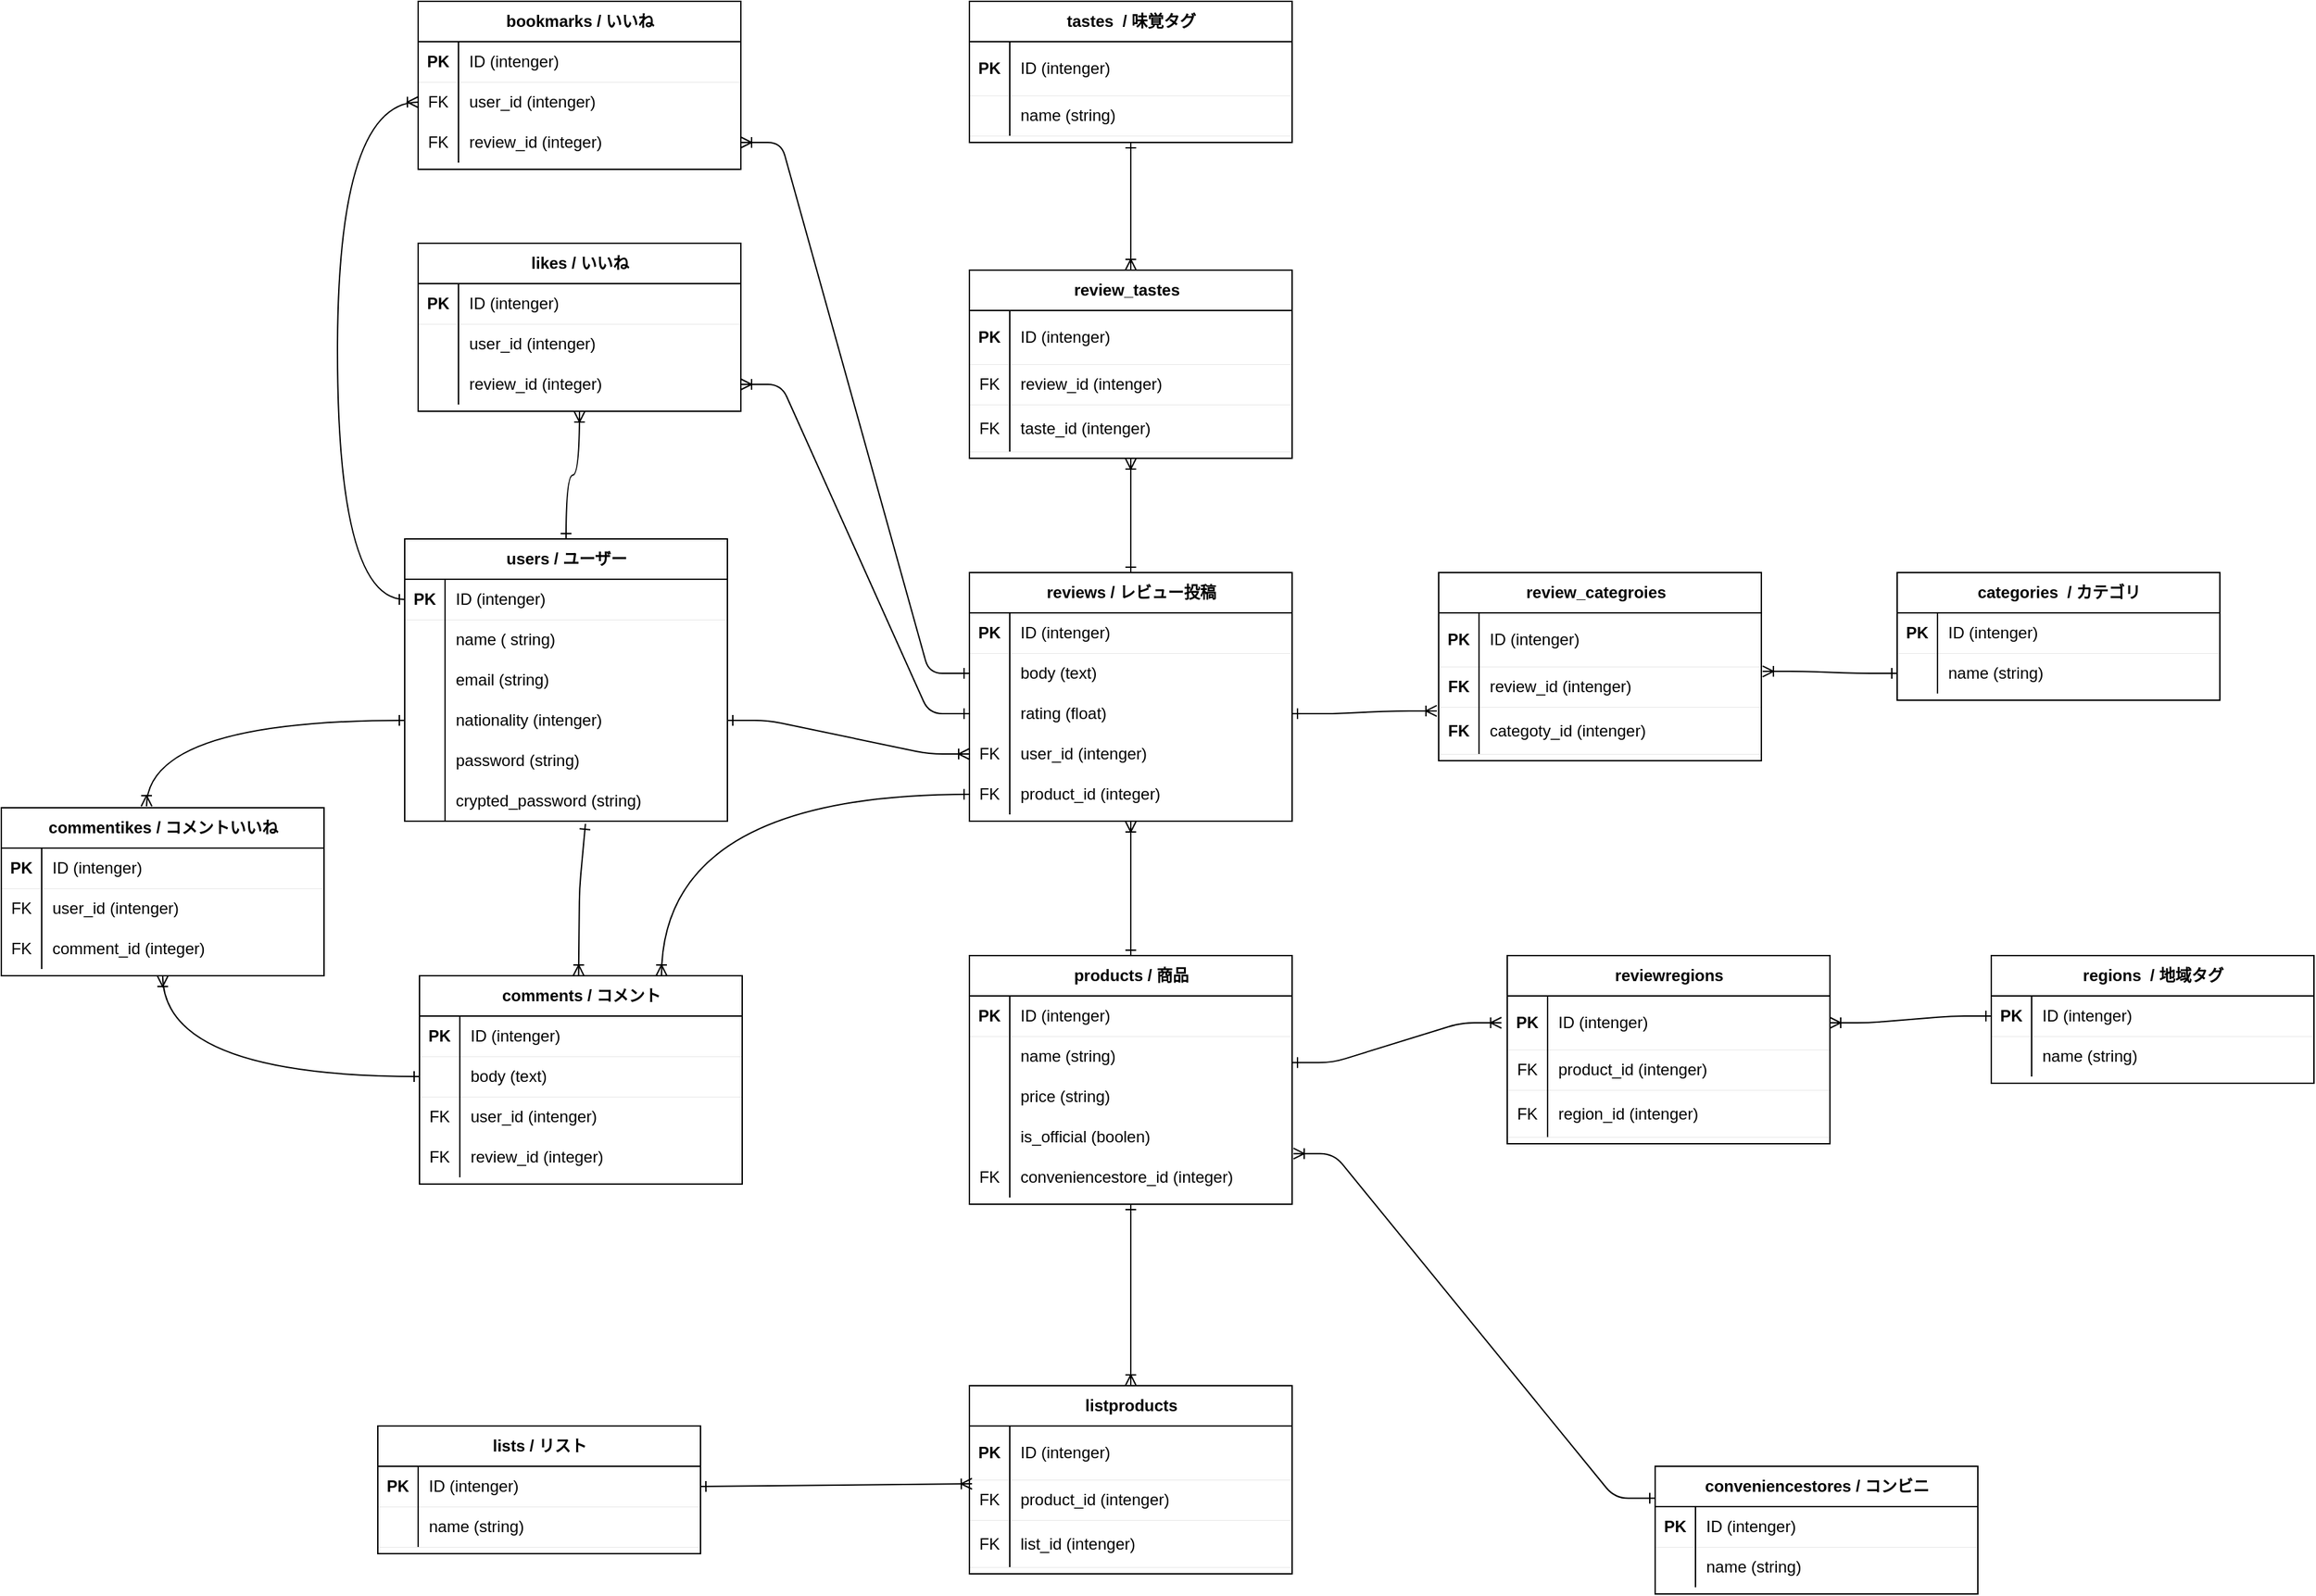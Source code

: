 <mxfile>
    <diagram id="Z0Ny7aB9yYtHb3hCIALG" name="ページ1">
        <mxGraphModel dx="2648" dy="1870" grid="0" gridSize="10" guides="1" tooltips="1" connect="1" arrows="1" fold="1" page="0" pageScale="1" pageWidth="827" pageHeight="1169" background="none" math="0" shadow="0">
            <root>
                <mxCell id="0"/>
                <mxCell id="1" parent="0"/>
                <mxCell id="15" value="" style="shape=partialRectangle;connectable=0;fillColor=none;top=0;left=0;bottom=0;right=0;editable=1;overflow=hidden;whiteSpace=wrap;html=1;" vertex="1" parent="1">
                    <mxGeometry x="130" y="240" width="30" height="30" as="geometry">
                        <mxRectangle width="30" height="30" as="alternateBounds"/>
                    </mxGeometry>
                </mxCell>
                <mxCell id="6vsdDFMVlDq7NMd0rjW--218" style="edgeStyle=orthogonalEdgeStyle;html=1;exitX=0.5;exitY=0;exitDx=0;exitDy=0;entryX=0.5;entryY=1;entryDx=0;entryDy=0;startArrow=ERone;startFill=0;endArrow=ERoneToMany;endFill=0;curved=1;" edge="1" parent="1" source="28" target="6vsdDFMVlDq7NMd0rjW--211">
                    <mxGeometry relative="1" as="geometry"/>
                </mxCell>
                <mxCell id="28" value="users / ユーザー" style="shape=table;startSize=30;container=1;collapsible=1;childLayout=tableLayout;fixedRows=1;rowLines=0;fontStyle=1;align=center;resizeLast=1;html=1;strokeColor=default;" vertex="1" parent="1">
                    <mxGeometry x="40" y="60" width="240" height="210" as="geometry">
                        <mxRectangle x="270" y="220" width="130" height="30" as="alternateBounds"/>
                    </mxGeometry>
                </mxCell>
                <mxCell id="29" value="" style="shape=tableRow;horizontal=0;startSize=0;swimlaneHead=0;swimlaneBody=0;fillColor=none;collapsible=0;dropTarget=0;points=[[0,0.5],[1,0.5]];portConstraint=eastwest;top=0;left=0;right=0;bottom=1;strokeWidth=0;" vertex="1" parent="28">
                    <mxGeometry y="30" width="240" height="30" as="geometry"/>
                </mxCell>
                <mxCell id="30" value="PK" style="shape=partialRectangle;connectable=0;fillColor=none;top=0;left=0;bottom=0;right=0;fontStyle=1;overflow=hidden;whiteSpace=wrap;html=1;" vertex="1" parent="29">
                    <mxGeometry width="30" height="30" as="geometry">
                        <mxRectangle width="30" height="30" as="alternateBounds"/>
                    </mxGeometry>
                </mxCell>
                <mxCell id="31" value="&lt;span style=&quot;font-weight: normal;&quot;&gt;ID (intenger)&lt;/span&gt;" style="shape=partialRectangle;connectable=0;fillColor=none;top=0;left=0;bottom=0;right=0;align=left;spacingLeft=6;fontStyle=1;overflow=hidden;whiteSpace=wrap;html=1;strokeColor=inherit;" vertex="1" parent="29">
                    <mxGeometry x="30" width="210" height="30" as="geometry">
                        <mxRectangle width="210" height="30" as="alternateBounds"/>
                    </mxGeometry>
                </mxCell>
                <mxCell id="32" value="" style="shape=tableRow;horizontal=0;startSize=0;swimlaneHead=0;swimlaneBody=0;fillColor=none;collapsible=0;dropTarget=0;points=[[0,0.5],[1,0.5]];portConstraint=eastwest;top=0;left=0;right=0;bottom=0;" vertex="1" parent="28">
                    <mxGeometry y="60" width="240" height="30" as="geometry"/>
                </mxCell>
                <mxCell id="33" value="" style="shape=partialRectangle;connectable=0;fillColor=none;top=0;left=0;bottom=0;right=0;editable=1;overflow=hidden;whiteSpace=wrap;html=1;" vertex="1" parent="32">
                    <mxGeometry width="30" height="30" as="geometry">
                        <mxRectangle width="30" height="30" as="alternateBounds"/>
                    </mxGeometry>
                </mxCell>
                <mxCell id="34" value="name ( string)" style="shape=partialRectangle;connectable=0;fillColor=none;top=0;left=0;bottom=0;right=0;align=left;spacingLeft=6;overflow=hidden;whiteSpace=wrap;html=1;strokeColor=default;" vertex="1" parent="32">
                    <mxGeometry x="30" width="210" height="30" as="geometry">
                        <mxRectangle width="210" height="30" as="alternateBounds"/>
                    </mxGeometry>
                </mxCell>
                <mxCell id="35" value="" style="shape=tableRow;horizontal=0;startSize=0;swimlaneHead=0;swimlaneBody=0;fillColor=none;collapsible=0;dropTarget=0;points=[[0,0.5],[1,0.5]];portConstraint=eastwest;top=0;left=0;right=0;bottom=0;" vertex="1" parent="28">
                    <mxGeometry y="90" width="240" height="30" as="geometry"/>
                </mxCell>
                <mxCell id="36" value="" style="shape=partialRectangle;connectable=0;fillColor=none;top=0;left=0;bottom=0;right=0;editable=1;overflow=hidden;whiteSpace=wrap;html=1;" vertex="1" parent="35">
                    <mxGeometry width="30" height="30" as="geometry">
                        <mxRectangle width="30" height="30" as="alternateBounds"/>
                    </mxGeometry>
                </mxCell>
                <mxCell id="37" value="email (string)" style="shape=partialRectangle;connectable=0;fillColor=none;top=0;left=0;bottom=0;right=0;align=left;spacingLeft=6;overflow=hidden;whiteSpace=wrap;html=1;" vertex="1" parent="35">
                    <mxGeometry x="30" width="210" height="30" as="geometry">
                        <mxRectangle width="210" height="30" as="alternateBounds"/>
                    </mxGeometry>
                </mxCell>
                <mxCell id="38" value="" style="shape=tableRow;horizontal=0;startSize=0;swimlaneHead=0;swimlaneBody=0;fillColor=none;collapsible=0;dropTarget=0;points=[[0,0.5],[1,0.5]];portConstraint=eastwest;top=0;left=0;right=0;bottom=0;" vertex="1" parent="28">
                    <mxGeometry y="120" width="240" height="30" as="geometry"/>
                </mxCell>
                <mxCell id="39" value="" style="shape=partialRectangle;connectable=0;fillColor=none;top=0;left=0;bottom=0;right=0;editable=1;overflow=hidden;whiteSpace=wrap;html=1;" vertex="1" parent="38">
                    <mxGeometry width="30" height="30" as="geometry">
                        <mxRectangle width="30" height="30" as="alternateBounds"/>
                    </mxGeometry>
                </mxCell>
                <mxCell id="40" value="nationality (intenger)" style="shape=partialRectangle;connectable=0;fillColor=none;top=0;left=0;bottom=0;right=0;align=left;spacingLeft=6;overflow=hidden;whiteSpace=wrap;html=1;" vertex="1" parent="38">
                    <mxGeometry x="30" width="210" height="30" as="geometry">
                        <mxRectangle width="210" height="30" as="alternateBounds"/>
                    </mxGeometry>
                </mxCell>
                <mxCell id="41" value="" style="shape=tableRow;horizontal=0;startSize=0;swimlaneHead=0;swimlaneBody=0;fillColor=none;collapsible=0;dropTarget=0;points=[[0,0.5],[1,0.5]];portConstraint=eastwest;top=0;left=0;right=0;bottom=0;" vertex="1" parent="28">
                    <mxGeometry y="150" width="240" height="30" as="geometry"/>
                </mxCell>
                <mxCell id="42" value="" style="shape=partialRectangle;connectable=0;fillColor=none;top=0;left=0;bottom=0;right=0;editable=1;overflow=hidden;whiteSpace=wrap;html=1;" vertex="1" parent="41">
                    <mxGeometry width="30" height="30" as="geometry">
                        <mxRectangle width="30" height="30" as="alternateBounds"/>
                    </mxGeometry>
                </mxCell>
                <mxCell id="43" value="password (string)" style="shape=partialRectangle;connectable=0;fillColor=none;top=0;left=0;bottom=0;right=0;align=left;spacingLeft=6;overflow=hidden;whiteSpace=wrap;html=1;" vertex="1" parent="41">
                    <mxGeometry x="30" width="210" height="30" as="geometry">
                        <mxRectangle width="210" height="30" as="alternateBounds"/>
                    </mxGeometry>
                </mxCell>
                <mxCell id="56" value="" style="shape=tableRow;horizontal=0;startSize=0;swimlaneHead=0;swimlaneBody=0;fillColor=none;collapsible=0;dropTarget=0;points=[[0,0.5],[1,0.5]];portConstraint=eastwest;top=0;left=0;right=0;bottom=0;" vertex="1" parent="28">
                    <mxGeometry y="180" width="240" height="30" as="geometry"/>
                </mxCell>
                <mxCell id="57" value="" style="shape=partialRectangle;connectable=0;fillColor=none;top=0;left=0;bottom=0;right=0;editable=1;overflow=hidden;whiteSpace=wrap;html=1;" vertex="1" parent="56">
                    <mxGeometry width="30" height="30" as="geometry">
                        <mxRectangle width="30" height="30" as="alternateBounds"/>
                    </mxGeometry>
                </mxCell>
                <mxCell id="58" value="crypted_password (string)" style="shape=partialRectangle;connectable=0;fillColor=none;top=0;left=0;bottom=0;right=0;align=left;spacingLeft=6;overflow=hidden;whiteSpace=wrap;html=1;" vertex="1" parent="56">
                    <mxGeometry x="30" width="210" height="30" as="geometry">
                        <mxRectangle width="210" height="30" as="alternateBounds"/>
                    </mxGeometry>
                </mxCell>
                <mxCell id="45" value="" style="shape=partialRectangle;connectable=0;fillColor=none;top=0;left=0;bottom=0;right=0;editable=1;overflow=hidden;whiteSpace=wrap;html=1;" vertex="1" parent="1">
                    <mxGeometry x="250" y="260" width="30" height="30" as="geometry">
                        <mxRectangle width="30" height="30" as="alternateBounds"/>
                    </mxGeometry>
                </mxCell>
                <mxCell id="47" value="" style="shape=partialRectangle;connectable=0;fillColor=none;top=0;left=0;bottom=0;right=0;editable=1;overflow=hidden;whiteSpace=wrap;html=1;" vertex="1" parent="1">
                    <mxGeometry x="250" y="320" width="30" height="30" as="geometry">
                        <mxRectangle width="30" height="30" as="alternateBounds"/>
                    </mxGeometry>
                </mxCell>
                <mxCell id="6vsdDFMVlDq7NMd0rjW--134" style="edgeStyle=orthogonalEdgeStyle;html=1;exitX=0.5;exitY=0;exitDx=0;exitDy=0;entryX=0.5;entryY=1;entryDx=0;entryDy=0;curved=1;endArrow=ERoneToMany;endFill=0;startArrow=ERone;startFill=0;" edge="1" parent="1" source="6vsdDFMVlDq7NMd0rjW--61" target="6vsdDFMVlDq7NMd0rjW--123">
                    <mxGeometry relative="1" as="geometry"/>
                </mxCell>
                <mxCell id="6vsdDFMVlDq7NMd0rjW--61" value="reviews / レビュー投稿" style="shape=table;startSize=30;container=1;collapsible=1;childLayout=tableLayout;fixedRows=1;rowLines=0;fontStyle=1;align=center;resizeLast=1;html=1;strokeColor=default;" vertex="1" parent="1">
                    <mxGeometry x="460" y="85" width="240" height="185" as="geometry">
                        <mxRectangle x="270" y="220" width="130" height="30" as="alternateBounds"/>
                    </mxGeometry>
                </mxCell>
                <mxCell id="6vsdDFMVlDq7NMd0rjW--62" value="" style="shape=tableRow;horizontal=0;startSize=0;swimlaneHead=0;swimlaneBody=0;fillColor=none;collapsible=0;dropTarget=0;points=[[0,0.5],[1,0.5]];portConstraint=eastwest;top=0;left=0;right=0;bottom=1;strokeWidth=0;" vertex="1" parent="6vsdDFMVlDq7NMd0rjW--61">
                    <mxGeometry y="30" width="240" height="30" as="geometry"/>
                </mxCell>
                <mxCell id="6vsdDFMVlDq7NMd0rjW--63" value="PK" style="shape=partialRectangle;connectable=0;fillColor=none;top=0;left=0;bottom=0;right=0;fontStyle=1;overflow=hidden;whiteSpace=wrap;html=1;" vertex="1" parent="6vsdDFMVlDq7NMd0rjW--62">
                    <mxGeometry width="30" height="30" as="geometry">
                        <mxRectangle width="30" height="30" as="alternateBounds"/>
                    </mxGeometry>
                </mxCell>
                <mxCell id="6vsdDFMVlDq7NMd0rjW--64" value="&lt;span style=&quot;font-weight: normal;&quot;&gt;ID (intenger)&lt;/span&gt;" style="shape=partialRectangle;connectable=0;fillColor=none;top=0;left=0;bottom=0;right=0;align=left;spacingLeft=6;fontStyle=1;overflow=hidden;whiteSpace=wrap;html=1;strokeColor=inherit;" vertex="1" parent="6vsdDFMVlDq7NMd0rjW--62">
                    <mxGeometry x="30" width="210" height="30" as="geometry">
                        <mxRectangle width="210" height="30" as="alternateBounds"/>
                    </mxGeometry>
                </mxCell>
                <mxCell id="6vsdDFMVlDq7NMd0rjW--65" value="" style="shape=tableRow;horizontal=0;startSize=0;swimlaneHead=0;swimlaneBody=0;fillColor=none;collapsible=0;dropTarget=0;points=[[0,0.5],[1,0.5]];portConstraint=eastwest;top=0;left=0;right=0;bottom=0;" vertex="1" parent="6vsdDFMVlDq7NMd0rjW--61">
                    <mxGeometry y="60" width="240" height="30" as="geometry"/>
                </mxCell>
                <mxCell id="6vsdDFMVlDq7NMd0rjW--66" value="" style="shape=partialRectangle;connectable=0;fillColor=none;top=0;left=0;bottom=0;right=0;editable=1;overflow=hidden;whiteSpace=wrap;html=1;" vertex="1" parent="6vsdDFMVlDq7NMd0rjW--65">
                    <mxGeometry width="30" height="30" as="geometry">
                        <mxRectangle width="30" height="30" as="alternateBounds"/>
                    </mxGeometry>
                </mxCell>
                <mxCell id="6vsdDFMVlDq7NMd0rjW--67" value="body (text)" style="shape=partialRectangle;connectable=0;fillColor=none;top=0;left=0;bottom=0;right=0;align=left;spacingLeft=6;overflow=hidden;whiteSpace=wrap;html=1;strokeColor=default;" vertex="1" parent="6vsdDFMVlDq7NMd0rjW--65">
                    <mxGeometry x="30" width="210" height="30" as="geometry">
                        <mxRectangle width="210" height="30" as="alternateBounds"/>
                    </mxGeometry>
                </mxCell>
                <mxCell id="6vsdDFMVlDq7NMd0rjW--68" value="" style="shape=tableRow;horizontal=0;startSize=0;swimlaneHead=0;swimlaneBody=0;fillColor=none;collapsible=0;dropTarget=0;points=[[0,0.5],[1,0.5]];portConstraint=eastwest;top=0;left=0;right=0;bottom=0;" vertex="1" parent="6vsdDFMVlDq7NMd0rjW--61">
                    <mxGeometry y="90" width="240" height="30" as="geometry"/>
                </mxCell>
                <mxCell id="6vsdDFMVlDq7NMd0rjW--69" value="" style="shape=partialRectangle;connectable=0;fillColor=none;top=0;left=0;bottom=0;right=0;editable=1;overflow=hidden;whiteSpace=wrap;html=1;" vertex="1" parent="6vsdDFMVlDq7NMd0rjW--68">
                    <mxGeometry width="30" height="30" as="geometry">
                        <mxRectangle width="30" height="30" as="alternateBounds"/>
                    </mxGeometry>
                </mxCell>
                <mxCell id="6vsdDFMVlDq7NMd0rjW--70" value="rating (float)" style="shape=partialRectangle;connectable=0;fillColor=none;top=0;left=0;bottom=0;right=0;align=left;spacingLeft=6;overflow=hidden;whiteSpace=wrap;html=1;" vertex="1" parent="6vsdDFMVlDq7NMd0rjW--68">
                    <mxGeometry x="30" width="210" height="30" as="geometry">
                        <mxRectangle width="210" height="30" as="alternateBounds"/>
                    </mxGeometry>
                </mxCell>
                <mxCell id="6vsdDFMVlDq7NMd0rjW--71" value="" style="shape=tableRow;horizontal=0;startSize=0;swimlaneHead=0;swimlaneBody=0;fillColor=none;collapsible=0;dropTarget=0;points=[[0,0.5],[1,0.5]];portConstraint=eastwest;top=0;left=0;right=0;bottom=0;" vertex="1" parent="6vsdDFMVlDq7NMd0rjW--61">
                    <mxGeometry y="120" width="240" height="30" as="geometry"/>
                </mxCell>
                <mxCell id="6vsdDFMVlDq7NMd0rjW--72" value="FK" style="shape=partialRectangle;connectable=0;fillColor=none;top=0;left=0;bottom=0;right=0;editable=1;overflow=hidden;whiteSpace=wrap;html=1;" vertex="1" parent="6vsdDFMVlDq7NMd0rjW--71">
                    <mxGeometry width="30" height="30" as="geometry">
                        <mxRectangle width="30" height="30" as="alternateBounds"/>
                    </mxGeometry>
                </mxCell>
                <mxCell id="6vsdDFMVlDq7NMd0rjW--73" value="user_id (intenger)" style="shape=partialRectangle;connectable=0;fillColor=none;top=0;left=0;bottom=0;right=0;align=left;spacingLeft=6;overflow=hidden;whiteSpace=wrap;html=1;" vertex="1" parent="6vsdDFMVlDq7NMd0rjW--71">
                    <mxGeometry x="30" width="210" height="30" as="geometry">
                        <mxRectangle width="210" height="30" as="alternateBounds"/>
                    </mxGeometry>
                </mxCell>
                <mxCell id="6vsdDFMVlDq7NMd0rjW--74" value="" style="shape=tableRow;horizontal=0;startSize=0;swimlaneHead=0;swimlaneBody=0;fillColor=none;collapsible=0;dropTarget=0;points=[[0,0.5],[1,0.5]];portConstraint=eastwest;top=0;left=0;right=0;bottom=0;" vertex="1" parent="6vsdDFMVlDq7NMd0rjW--61">
                    <mxGeometry y="150" width="240" height="30" as="geometry"/>
                </mxCell>
                <mxCell id="6vsdDFMVlDq7NMd0rjW--75" value="FK" style="shape=partialRectangle;connectable=0;fillColor=none;top=0;left=0;bottom=0;right=0;editable=1;overflow=hidden;whiteSpace=wrap;html=1;" vertex="1" parent="6vsdDFMVlDq7NMd0rjW--74">
                    <mxGeometry width="30" height="30" as="geometry">
                        <mxRectangle width="30" height="30" as="alternateBounds"/>
                    </mxGeometry>
                </mxCell>
                <mxCell id="6vsdDFMVlDq7NMd0rjW--76" value="product_id (integer)" style="shape=partialRectangle;connectable=0;fillColor=none;top=0;left=0;bottom=0;right=0;align=left;spacingLeft=6;overflow=hidden;whiteSpace=wrap;html=1;" vertex="1" parent="6vsdDFMVlDq7NMd0rjW--74">
                    <mxGeometry x="30" width="210" height="30" as="geometry">
                        <mxRectangle width="210" height="30" as="alternateBounds"/>
                    </mxGeometry>
                </mxCell>
                <mxCell id="6vsdDFMVlDq7NMd0rjW--87" style="edgeStyle=entityRelationEdgeStyle;html=1;exitX=1;exitY=0.5;exitDx=0;exitDy=0;entryX=0;entryY=0.5;entryDx=0;entryDy=0;endArrow=ERoneToMany;endFill=0;strokeWidth=1;startSize=6;startArrow=ERone;startFill=0;" edge="1" parent="1" source="38" target="6vsdDFMVlDq7NMd0rjW--71">
                    <mxGeometry relative="1" as="geometry"/>
                </mxCell>
                <mxCell id="6vsdDFMVlDq7NMd0rjW--133" style="edgeStyle=orthogonalEdgeStyle;html=1;exitX=0.5;exitY=1;exitDx=0;exitDy=0;entryX=0.5;entryY=0;entryDx=0;entryDy=0;endArrow=ERoneToMany;endFill=0;curved=1;startArrow=ERone;startFill=0;" edge="1" parent="1" source="6vsdDFMVlDq7NMd0rjW--88" target="6vsdDFMVlDq7NMd0rjW--123">
                    <mxGeometry relative="1" as="geometry"/>
                </mxCell>
                <mxCell id="6vsdDFMVlDq7NMd0rjW--88" value="tastes&amp;nbsp; / 味覚タグ" style="shape=table;startSize=30;container=1;collapsible=1;childLayout=tableLayout;fixedRows=1;rowLines=0;fontStyle=1;align=center;resizeLast=1;html=1;strokeColor=default;" vertex="1" parent="1">
                    <mxGeometry x="460" y="-340" width="240" height="105" as="geometry">
                        <mxRectangle x="270" y="220" width="130" height="30" as="alternateBounds"/>
                    </mxGeometry>
                </mxCell>
                <mxCell id="6vsdDFMVlDq7NMd0rjW--89" value="" style="shape=tableRow;horizontal=0;startSize=0;swimlaneHead=0;swimlaneBody=0;fillColor=none;collapsible=0;dropTarget=0;points=[[0,0.5],[1,0.5]];portConstraint=eastwest;top=0;left=0;right=0;bottom=1;strokeWidth=0;" vertex="1" parent="6vsdDFMVlDq7NMd0rjW--88">
                    <mxGeometry y="30" width="240" height="40" as="geometry"/>
                </mxCell>
                <mxCell id="6vsdDFMVlDq7NMd0rjW--90" value="PK" style="shape=partialRectangle;connectable=0;fillColor=none;top=0;left=0;bottom=0;right=0;fontStyle=1;overflow=hidden;whiteSpace=wrap;html=1;" vertex="1" parent="6vsdDFMVlDq7NMd0rjW--89">
                    <mxGeometry width="30" height="40" as="geometry">
                        <mxRectangle width="30" height="40" as="alternateBounds"/>
                    </mxGeometry>
                </mxCell>
                <mxCell id="6vsdDFMVlDq7NMd0rjW--91" value="&lt;span style=&quot;font-weight: normal;&quot;&gt;ID (intenger)&lt;/span&gt;" style="shape=partialRectangle;connectable=0;fillColor=none;top=0;left=0;bottom=0;right=0;align=left;spacingLeft=6;fontStyle=1;overflow=hidden;whiteSpace=wrap;html=1;strokeColor=inherit;" vertex="1" parent="6vsdDFMVlDq7NMd0rjW--89">
                    <mxGeometry x="30" width="210" height="40" as="geometry">
                        <mxRectangle width="210" height="40" as="alternateBounds"/>
                    </mxGeometry>
                </mxCell>
                <mxCell id="6vsdDFMVlDq7NMd0rjW--118" value="" style="shape=tableRow;horizontal=0;startSize=0;swimlaneHead=0;swimlaneBody=0;fillColor=none;collapsible=0;dropTarget=0;points=[[0,0.5],[1,0.5]];portConstraint=eastwest;top=0;left=0;right=0;bottom=1;strokeWidth=0;" vertex="1" parent="6vsdDFMVlDq7NMd0rjW--88">
                    <mxGeometry y="70" width="240" height="30" as="geometry"/>
                </mxCell>
                <mxCell id="6vsdDFMVlDq7NMd0rjW--119" value="" style="shape=partialRectangle;connectable=0;fillColor=none;top=0;left=0;bottom=0;right=0;fontStyle=1;overflow=hidden;whiteSpace=wrap;html=1;" vertex="1" parent="6vsdDFMVlDq7NMd0rjW--118">
                    <mxGeometry width="30" height="30" as="geometry">
                        <mxRectangle width="30" height="30" as="alternateBounds"/>
                    </mxGeometry>
                </mxCell>
                <mxCell id="6vsdDFMVlDq7NMd0rjW--120" value="&lt;div&gt;&lt;span style=&quot;font-weight: normal; background-color: transparent;&quot;&gt;name (string)&lt;/span&gt;&lt;/div&gt;" style="shape=partialRectangle;connectable=0;fillColor=none;top=0;left=0;bottom=0;right=0;align=left;spacingLeft=6;fontStyle=1;overflow=hidden;whiteSpace=wrap;html=1;strokeColor=inherit;" vertex="1" parent="6vsdDFMVlDq7NMd0rjW--118">
                    <mxGeometry x="30" width="210" height="30" as="geometry">
                        <mxRectangle width="210" height="30" as="alternateBounds"/>
                    </mxGeometry>
                </mxCell>
                <mxCell id="6vsdDFMVlDq7NMd0rjW--111" value="categories&amp;nbsp; / カテゴリ" style="shape=table;startSize=30;container=1;collapsible=1;childLayout=tableLayout;fixedRows=1;rowLines=0;fontStyle=1;align=center;resizeLast=1;html=1;strokeColor=default;" vertex="1" parent="1">
                    <mxGeometry x="1150" y="85" width="240" height="95" as="geometry">
                        <mxRectangle x="270" y="220" width="130" height="30" as="alternateBounds"/>
                    </mxGeometry>
                </mxCell>
                <mxCell id="6vsdDFMVlDq7NMd0rjW--112" value="" style="shape=tableRow;horizontal=0;startSize=0;swimlaneHead=0;swimlaneBody=0;fillColor=none;collapsible=0;dropTarget=0;points=[[0,0.5],[1,0.5]];portConstraint=eastwest;top=0;left=0;right=0;bottom=1;strokeWidth=0;" vertex="1" parent="6vsdDFMVlDq7NMd0rjW--111">
                    <mxGeometry y="30" width="240" height="30" as="geometry"/>
                </mxCell>
                <mxCell id="6vsdDFMVlDq7NMd0rjW--113" value="PK" style="shape=partialRectangle;connectable=0;fillColor=none;top=0;left=0;bottom=0;right=0;fontStyle=1;overflow=hidden;whiteSpace=wrap;html=1;" vertex="1" parent="6vsdDFMVlDq7NMd0rjW--112">
                    <mxGeometry width="30" height="30" as="geometry">
                        <mxRectangle width="30" height="30" as="alternateBounds"/>
                    </mxGeometry>
                </mxCell>
                <mxCell id="6vsdDFMVlDq7NMd0rjW--114" value="&lt;span style=&quot;font-weight: normal;&quot;&gt;ID (intenger)&lt;/span&gt;" style="shape=partialRectangle;connectable=0;fillColor=none;top=0;left=0;bottom=0;right=0;align=left;spacingLeft=6;fontStyle=1;overflow=hidden;whiteSpace=wrap;html=1;strokeColor=inherit;" vertex="1" parent="6vsdDFMVlDq7NMd0rjW--112">
                    <mxGeometry x="30" width="210" height="30" as="geometry">
                        <mxRectangle width="210" height="30" as="alternateBounds"/>
                    </mxGeometry>
                </mxCell>
                <mxCell id="6vsdDFMVlDq7NMd0rjW--115" value="" style="shape=tableRow;horizontal=0;startSize=0;swimlaneHead=0;swimlaneBody=0;fillColor=none;collapsible=0;dropTarget=0;points=[[0,0.5],[1,0.5]];portConstraint=eastwest;top=0;left=0;right=0;bottom=0;" vertex="1" parent="6vsdDFMVlDq7NMd0rjW--111">
                    <mxGeometry y="60" width="240" height="30" as="geometry"/>
                </mxCell>
                <mxCell id="6vsdDFMVlDq7NMd0rjW--116" value="" style="shape=partialRectangle;connectable=0;fillColor=none;top=0;left=0;bottom=0;right=0;editable=1;overflow=hidden;whiteSpace=wrap;html=1;" vertex="1" parent="6vsdDFMVlDq7NMd0rjW--115">
                    <mxGeometry width="30" height="30" as="geometry">
                        <mxRectangle width="30" height="30" as="alternateBounds"/>
                    </mxGeometry>
                </mxCell>
                <mxCell id="6vsdDFMVlDq7NMd0rjW--117" value="name (string)" style="shape=partialRectangle;connectable=0;fillColor=none;top=0;left=0;bottom=0;right=0;align=left;spacingLeft=6;overflow=hidden;whiteSpace=wrap;html=1;strokeColor=default;" vertex="1" parent="6vsdDFMVlDq7NMd0rjW--115">
                    <mxGeometry x="30" width="210" height="30" as="geometry">
                        <mxRectangle width="210" height="30" as="alternateBounds"/>
                    </mxGeometry>
                </mxCell>
                <mxCell id="6vsdDFMVlDq7NMd0rjW--123" value="review_tastes&amp;nbsp;&amp;nbsp;" style="shape=table;startSize=30;container=1;collapsible=1;childLayout=tableLayout;fixedRows=1;rowLines=0;fontStyle=1;align=center;resizeLast=1;html=1;strokeColor=default;" vertex="1" parent="1">
                    <mxGeometry x="460" y="-140" width="240" height="140" as="geometry">
                        <mxRectangle x="270" y="220" width="130" height="30" as="alternateBounds"/>
                    </mxGeometry>
                </mxCell>
                <mxCell id="6vsdDFMVlDq7NMd0rjW--124" value="" style="shape=tableRow;horizontal=0;startSize=0;swimlaneHead=0;swimlaneBody=0;fillColor=none;collapsible=0;dropTarget=0;points=[[0,0.5],[1,0.5]];portConstraint=eastwest;top=0;left=0;right=0;bottom=1;strokeWidth=0;" vertex="1" parent="6vsdDFMVlDq7NMd0rjW--123">
                    <mxGeometry y="30" width="240" height="40" as="geometry"/>
                </mxCell>
                <mxCell id="6vsdDFMVlDq7NMd0rjW--125" value="PK" style="shape=partialRectangle;connectable=0;fillColor=none;top=0;left=0;bottom=0;right=0;fontStyle=1;overflow=hidden;whiteSpace=wrap;html=1;" vertex="1" parent="6vsdDFMVlDq7NMd0rjW--124">
                    <mxGeometry width="30" height="40" as="geometry">
                        <mxRectangle width="30" height="40" as="alternateBounds"/>
                    </mxGeometry>
                </mxCell>
                <mxCell id="6vsdDFMVlDq7NMd0rjW--126" value="&lt;span style=&quot;font-weight: normal;&quot;&gt;ID (intenger)&lt;/span&gt;" style="shape=partialRectangle;connectable=0;fillColor=none;top=0;left=0;bottom=0;right=0;align=left;spacingLeft=6;fontStyle=1;overflow=hidden;whiteSpace=wrap;html=1;strokeColor=inherit;" vertex="1" parent="6vsdDFMVlDq7NMd0rjW--124">
                    <mxGeometry x="30" width="210" height="40" as="geometry">
                        <mxRectangle width="210" height="40" as="alternateBounds"/>
                    </mxGeometry>
                </mxCell>
                <mxCell id="6vsdDFMVlDq7NMd0rjW--127" value="" style="shape=tableRow;horizontal=0;startSize=0;swimlaneHead=0;swimlaneBody=0;fillColor=none;collapsible=0;dropTarget=0;points=[[0,0.5],[1,0.5]];portConstraint=eastwest;top=0;left=0;right=0;bottom=1;strokeWidth=0;" vertex="1" parent="6vsdDFMVlDq7NMd0rjW--123">
                    <mxGeometry y="70" width="240" height="30" as="geometry"/>
                </mxCell>
                <mxCell id="6vsdDFMVlDq7NMd0rjW--128" value="FK" style="shape=partialRectangle;connectable=0;fillColor=none;top=0;left=0;bottom=0;right=0;fontStyle=0;overflow=hidden;whiteSpace=wrap;html=1;" vertex="1" parent="6vsdDFMVlDq7NMd0rjW--127">
                    <mxGeometry width="30" height="30" as="geometry">
                        <mxRectangle width="30" height="30" as="alternateBounds"/>
                    </mxGeometry>
                </mxCell>
                <mxCell id="6vsdDFMVlDq7NMd0rjW--129" value="&lt;div&gt;&lt;span style=&quot;font-weight: normal; background-color: transparent;&quot;&gt;review_id (intenger)&lt;/span&gt;&lt;/div&gt;" style="shape=partialRectangle;connectable=0;fillColor=none;top=0;left=0;bottom=0;right=0;align=left;spacingLeft=6;fontStyle=1;overflow=hidden;whiteSpace=wrap;html=1;strokeColor=inherit;" vertex="1" parent="6vsdDFMVlDq7NMd0rjW--127">
                    <mxGeometry x="30" width="210" height="30" as="geometry">
                        <mxRectangle width="210" height="30" as="alternateBounds"/>
                    </mxGeometry>
                </mxCell>
                <mxCell id="6vsdDFMVlDq7NMd0rjW--130" value="" style="shape=tableRow;horizontal=0;startSize=0;swimlaneHead=0;swimlaneBody=0;fillColor=none;collapsible=0;dropTarget=0;points=[[0,0.5],[1,0.5]];portConstraint=eastwest;top=0;left=0;right=0;bottom=1;strokeWidth=0;" vertex="1" parent="6vsdDFMVlDq7NMd0rjW--123">
                    <mxGeometry y="100" width="240" height="35" as="geometry"/>
                </mxCell>
                <mxCell id="6vsdDFMVlDq7NMd0rjW--131" value="FK" style="shape=partialRectangle;connectable=0;fillColor=none;top=0;left=0;bottom=0;right=0;fontStyle=0;overflow=hidden;whiteSpace=wrap;html=1;" vertex="1" parent="6vsdDFMVlDq7NMd0rjW--130">
                    <mxGeometry width="30" height="35" as="geometry">
                        <mxRectangle width="30" height="35" as="alternateBounds"/>
                    </mxGeometry>
                </mxCell>
                <mxCell id="6vsdDFMVlDq7NMd0rjW--132" value="&lt;div&gt;&lt;span style=&quot;font-weight: normal; background-color: transparent;&quot;&gt;taste_id (intenger)&lt;/span&gt;&lt;/div&gt;" style="shape=partialRectangle;connectable=0;fillColor=none;top=0;left=0;bottom=0;right=0;align=left;spacingLeft=6;fontStyle=1;overflow=hidden;whiteSpace=wrap;html=1;strokeColor=inherit;" vertex="1" parent="6vsdDFMVlDq7NMd0rjW--130">
                    <mxGeometry x="30" width="210" height="35" as="geometry">
                        <mxRectangle width="210" height="35" as="alternateBounds"/>
                    </mxGeometry>
                </mxCell>
                <mxCell id="6vsdDFMVlDq7NMd0rjW--144" value="review_categroies&amp;nbsp;&amp;nbsp;" style="shape=table;startSize=30;container=1;collapsible=1;childLayout=tableLayout;fixedRows=1;rowLines=0;fontStyle=1;align=center;resizeLast=1;html=1;strokeColor=default;" vertex="1" parent="1">
                    <mxGeometry x="809" y="85" width="240" height="140" as="geometry">
                        <mxRectangle x="270" y="220" width="130" height="30" as="alternateBounds"/>
                    </mxGeometry>
                </mxCell>
                <mxCell id="6vsdDFMVlDq7NMd0rjW--145" value="" style="shape=tableRow;horizontal=0;startSize=0;swimlaneHead=0;swimlaneBody=0;fillColor=none;collapsible=0;dropTarget=0;points=[[0,0.5],[1,0.5]];portConstraint=eastwest;top=0;left=0;right=0;bottom=1;strokeWidth=0;" vertex="1" parent="6vsdDFMVlDq7NMd0rjW--144">
                    <mxGeometry y="30" width="240" height="40" as="geometry"/>
                </mxCell>
                <mxCell id="6vsdDFMVlDq7NMd0rjW--146" value="PK" style="shape=partialRectangle;connectable=0;fillColor=none;top=0;left=0;bottom=0;right=0;fontStyle=1;overflow=hidden;whiteSpace=wrap;html=1;" vertex="1" parent="6vsdDFMVlDq7NMd0rjW--145">
                    <mxGeometry width="30" height="40" as="geometry">
                        <mxRectangle width="30" height="40" as="alternateBounds"/>
                    </mxGeometry>
                </mxCell>
                <mxCell id="6vsdDFMVlDq7NMd0rjW--147" value="&lt;span style=&quot;font-weight: normal;&quot;&gt;ID (intenger)&lt;/span&gt;" style="shape=partialRectangle;connectable=0;fillColor=none;top=0;left=0;bottom=0;right=0;align=left;spacingLeft=6;fontStyle=1;overflow=hidden;whiteSpace=wrap;html=1;strokeColor=inherit;" vertex="1" parent="6vsdDFMVlDq7NMd0rjW--145">
                    <mxGeometry x="30" width="210" height="40" as="geometry">
                        <mxRectangle width="210" height="40" as="alternateBounds"/>
                    </mxGeometry>
                </mxCell>
                <mxCell id="6vsdDFMVlDq7NMd0rjW--148" value="" style="shape=tableRow;horizontal=0;startSize=0;swimlaneHead=0;swimlaneBody=0;fillColor=none;collapsible=0;dropTarget=0;points=[[0,0.5],[1,0.5]];portConstraint=eastwest;top=0;left=0;right=0;bottom=1;strokeWidth=0;" vertex="1" parent="6vsdDFMVlDq7NMd0rjW--144">
                    <mxGeometry y="70" width="240" height="30" as="geometry"/>
                </mxCell>
                <mxCell id="6vsdDFMVlDq7NMd0rjW--149" value="FK" style="shape=partialRectangle;connectable=0;fillColor=none;top=0;left=0;bottom=0;right=0;fontStyle=1;overflow=hidden;whiteSpace=wrap;html=1;" vertex="1" parent="6vsdDFMVlDq7NMd0rjW--148">
                    <mxGeometry width="30" height="30" as="geometry">
                        <mxRectangle width="30" height="30" as="alternateBounds"/>
                    </mxGeometry>
                </mxCell>
                <mxCell id="6vsdDFMVlDq7NMd0rjW--150" value="&lt;div&gt;&lt;span style=&quot;font-weight: normal; background-color: transparent;&quot;&gt;review_id (intenger)&lt;/span&gt;&lt;/div&gt;" style="shape=partialRectangle;connectable=0;fillColor=none;top=0;left=0;bottom=0;right=0;align=left;spacingLeft=6;fontStyle=1;overflow=hidden;whiteSpace=wrap;html=1;strokeColor=inherit;" vertex="1" parent="6vsdDFMVlDq7NMd0rjW--148">
                    <mxGeometry x="30" width="210" height="30" as="geometry">
                        <mxRectangle width="210" height="30" as="alternateBounds"/>
                    </mxGeometry>
                </mxCell>
                <mxCell id="6vsdDFMVlDq7NMd0rjW--151" value="" style="shape=tableRow;horizontal=0;startSize=0;swimlaneHead=0;swimlaneBody=0;fillColor=none;collapsible=0;dropTarget=0;points=[[0,0.5],[1,0.5]];portConstraint=eastwest;top=0;left=0;right=0;bottom=1;strokeWidth=0;" vertex="1" parent="6vsdDFMVlDq7NMd0rjW--144">
                    <mxGeometry y="100" width="240" height="35" as="geometry"/>
                </mxCell>
                <mxCell id="6vsdDFMVlDq7NMd0rjW--152" value="FK" style="shape=partialRectangle;connectable=0;fillColor=none;top=0;left=0;bottom=0;right=0;fontStyle=1;overflow=hidden;whiteSpace=wrap;html=1;" vertex="1" parent="6vsdDFMVlDq7NMd0rjW--151">
                    <mxGeometry width="30" height="35" as="geometry">
                        <mxRectangle width="30" height="35" as="alternateBounds"/>
                    </mxGeometry>
                </mxCell>
                <mxCell id="6vsdDFMVlDq7NMd0rjW--153" value="&lt;div&gt;&lt;span style=&quot;font-weight: normal; background-color: transparent;&quot;&gt;categoty_id (intenger)&lt;/span&gt;&lt;/div&gt;" style="shape=partialRectangle;connectable=0;fillColor=none;top=0;left=0;bottom=0;right=0;align=left;spacingLeft=6;fontStyle=1;overflow=hidden;whiteSpace=wrap;html=1;strokeColor=inherit;" vertex="1" parent="6vsdDFMVlDq7NMd0rjW--151">
                    <mxGeometry x="30" width="210" height="35" as="geometry">
                        <mxRectangle width="210" height="35" as="alternateBounds"/>
                    </mxGeometry>
                </mxCell>
                <mxCell id="6vsdDFMVlDq7NMd0rjW--154" style="edgeStyle=entityRelationEdgeStyle;html=1;entryX=-0.006;entryY=0.084;entryDx=0;entryDy=0;entryPerimeter=0;startArrow=ERone;startFill=0;endArrow=ERoneToMany;endFill=0;" edge="1" parent="1" source="6vsdDFMVlDq7NMd0rjW--68" target="6vsdDFMVlDq7NMd0rjW--151">
                    <mxGeometry relative="1" as="geometry"/>
                </mxCell>
                <mxCell id="6vsdDFMVlDq7NMd0rjW--155" style="edgeStyle=entityRelationEdgeStyle;html=1;exitX=0;exitY=0.5;exitDx=0;exitDy=0;entryX=1.004;entryY=1.088;entryDx=0;entryDy=0;entryPerimeter=0;startArrow=ERone;startFill=0;endArrow=ERoneToMany;endFill=0;" edge="1" parent="1" source="6vsdDFMVlDq7NMd0rjW--115" target="6vsdDFMVlDq7NMd0rjW--145">
                    <mxGeometry relative="1" as="geometry"/>
                </mxCell>
                <mxCell id="6vsdDFMVlDq7NMd0rjW--156" value="reviewregions" style="shape=table;startSize=30;container=1;collapsible=1;childLayout=tableLayout;fixedRows=1;rowLines=0;fontStyle=1;align=center;resizeLast=1;html=1;strokeColor=default;" vertex="1" parent="1">
                    <mxGeometry x="860" y="370" width="240" height="140" as="geometry">
                        <mxRectangle x="270" y="220" width="130" height="30" as="alternateBounds"/>
                    </mxGeometry>
                </mxCell>
                <mxCell id="6vsdDFMVlDq7NMd0rjW--157" value="" style="shape=tableRow;horizontal=0;startSize=0;swimlaneHead=0;swimlaneBody=0;fillColor=none;collapsible=0;dropTarget=0;points=[[0,0.5],[1,0.5]];portConstraint=eastwest;top=0;left=0;right=0;bottom=1;strokeWidth=0;" vertex="1" parent="6vsdDFMVlDq7NMd0rjW--156">
                    <mxGeometry y="30" width="240" height="40" as="geometry"/>
                </mxCell>
                <mxCell id="6vsdDFMVlDq7NMd0rjW--158" value="PK" style="shape=partialRectangle;connectable=0;fillColor=none;top=0;left=0;bottom=0;right=0;fontStyle=1;overflow=hidden;whiteSpace=wrap;html=1;" vertex="1" parent="6vsdDFMVlDq7NMd0rjW--157">
                    <mxGeometry width="30" height="40" as="geometry">
                        <mxRectangle width="30" height="40" as="alternateBounds"/>
                    </mxGeometry>
                </mxCell>
                <mxCell id="6vsdDFMVlDq7NMd0rjW--159" value="&lt;span style=&quot;font-weight: normal;&quot;&gt;ID (intenger)&lt;/span&gt;" style="shape=partialRectangle;connectable=0;fillColor=none;top=0;left=0;bottom=0;right=0;align=left;spacingLeft=6;fontStyle=1;overflow=hidden;whiteSpace=wrap;html=1;strokeColor=inherit;" vertex="1" parent="6vsdDFMVlDq7NMd0rjW--157">
                    <mxGeometry x="30" width="210" height="40" as="geometry">
                        <mxRectangle width="210" height="40" as="alternateBounds"/>
                    </mxGeometry>
                </mxCell>
                <mxCell id="6vsdDFMVlDq7NMd0rjW--160" value="" style="shape=tableRow;horizontal=0;startSize=0;swimlaneHead=0;swimlaneBody=0;fillColor=none;collapsible=0;dropTarget=0;points=[[0,0.5],[1,0.5]];portConstraint=eastwest;top=0;left=0;right=0;bottom=1;strokeWidth=0;" vertex="1" parent="6vsdDFMVlDq7NMd0rjW--156">
                    <mxGeometry y="70" width="240" height="30" as="geometry"/>
                </mxCell>
                <mxCell id="6vsdDFMVlDq7NMd0rjW--161" value="FK" style="shape=partialRectangle;connectable=0;fillColor=none;top=0;left=0;bottom=0;right=0;fontStyle=0;overflow=hidden;whiteSpace=wrap;html=1;" vertex="1" parent="6vsdDFMVlDq7NMd0rjW--160">
                    <mxGeometry width="30" height="30" as="geometry">
                        <mxRectangle width="30" height="30" as="alternateBounds"/>
                    </mxGeometry>
                </mxCell>
                <mxCell id="6vsdDFMVlDq7NMd0rjW--162" value="&lt;div&gt;&lt;span style=&quot;font-weight: normal; background-color: transparent;&quot;&gt;product_id (intenger)&lt;/span&gt;&lt;/div&gt;" style="shape=partialRectangle;connectable=0;fillColor=none;top=0;left=0;bottom=0;right=0;align=left;spacingLeft=6;fontStyle=1;overflow=hidden;whiteSpace=wrap;html=1;strokeColor=inherit;" vertex="1" parent="6vsdDFMVlDq7NMd0rjW--160">
                    <mxGeometry x="30" width="210" height="30" as="geometry">
                        <mxRectangle width="210" height="30" as="alternateBounds"/>
                    </mxGeometry>
                </mxCell>
                <mxCell id="6vsdDFMVlDq7NMd0rjW--163" value="" style="shape=tableRow;horizontal=0;startSize=0;swimlaneHead=0;swimlaneBody=0;fillColor=none;collapsible=0;dropTarget=0;points=[[0,0.5],[1,0.5]];portConstraint=eastwest;top=0;left=0;right=0;bottom=1;strokeWidth=0;" vertex="1" parent="6vsdDFMVlDq7NMd0rjW--156">
                    <mxGeometry y="100" width="240" height="35" as="geometry"/>
                </mxCell>
                <mxCell id="6vsdDFMVlDq7NMd0rjW--164" value="FK" style="shape=partialRectangle;connectable=0;fillColor=none;top=0;left=0;bottom=0;right=0;fontStyle=0;overflow=hidden;whiteSpace=wrap;html=1;" vertex="1" parent="6vsdDFMVlDq7NMd0rjW--163">
                    <mxGeometry width="30" height="35" as="geometry">
                        <mxRectangle width="30" height="35" as="alternateBounds"/>
                    </mxGeometry>
                </mxCell>
                <mxCell id="6vsdDFMVlDq7NMd0rjW--165" value="&lt;div&gt;&lt;span style=&quot;font-weight: normal; background-color: transparent;&quot;&gt;region_id (intenger)&lt;/span&gt;&lt;/div&gt;" style="shape=partialRectangle;connectable=0;fillColor=none;top=0;left=0;bottom=0;right=0;align=left;spacingLeft=6;fontStyle=1;overflow=hidden;whiteSpace=wrap;html=1;strokeColor=inherit;" vertex="1" parent="6vsdDFMVlDq7NMd0rjW--163">
                    <mxGeometry x="30" width="210" height="35" as="geometry">
                        <mxRectangle width="210" height="35" as="alternateBounds"/>
                    </mxGeometry>
                </mxCell>
                <mxCell id="6vsdDFMVlDq7NMd0rjW--191" style="edgeStyle=none;html=1;exitX=0.5;exitY=0;exitDx=0;exitDy=0;entryX=0.5;entryY=1;entryDx=0;entryDy=0;startArrow=ERone;startFill=0;endArrow=ERoneToMany;endFill=0;" edge="1" parent="1" source="6vsdDFMVlDq7NMd0rjW--167" target="6vsdDFMVlDq7NMd0rjW--61">
                    <mxGeometry relative="1" as="geometry"/>
                </mxCell>
                <mxCell id="6vsdDFMVlDq7NMd0rjW--289" style="edgeStyle=none;html=1;exitX=0.5;exitY=1;exitDx=0;exitDy=0;entryX=0.5;entryY=0;entryDx=0;entryDy=0;startArrow=ERone;startFill=0;endArrow=ERoneToMany;endFill=0;" edge="1" parent="1" source="6vsdDFMVlDq7NMd0rjW--167" target="6vsdDFMVlDq7NMd0rjW--279">
                    <mxGeometry relative="1" as="geometry"/>
                </mxCell>
                <mxCell id="6vsdDFMVlDq7NMd0rjW--167" value="products / 商品" style="shape=table;startSize=30;container=1;collapsible=1;childLayout=tableLayout;fixedRows=1;rowLines=0;fontStyle=1;align=center;resizeLast=1;html=1;strokeColor=default;" vertex="1" parent="1">
                    <mxGeometry x="460" y="370" width="240" height="185" as="geometry">
                        <mxRectangle x="270" y="220" width="130" height="30" as="alternateBounds"/>
                    </mxGeometry>
                </mxCell>
                <mxCell id="6vsdDFMVlDq7NMd0rjW--168" value="" style="shape=tableRow;horizontal=0;startSize=0;swimlaneHead=0;swimlaneBody=0;fillColor=none;collapsible=0;dropTarget=0;points=[[0,0.5],[1,0.5]];portConstraint=eastwest;top=0;left=0;right=0;bottom=1;strokeWidth=0;" vertex="1" parent="6vsdDFMVlDq7NMd0rjW--167">
                    <mxGeometry y="30" width="240" height="30" as="geometry"/>
                </mxCell>
                <mxCell id="6vsdDFMVlDq7NMd0rjW--169" value="PK" style="shape=partialRectangle;connectable=0;fillColor=none;top=0;left=0;bottom=0;right=0;fontStyle=1;overflow=hidden;whiteSpace=wrap;html=1;" vertex="1" parent="6vsdDFMVlDq7NMd0rjW--168">
                    <mxGeometry width="30" height="30" as="geometry">
                        <mxRectangle width="30" height="30" as="alternateBounds"/>
                    </mxGeometry>
                </mxCell>
                <mxCell id="6vsdDFMVlDq7NMd0rjW--170" value="&lt;span style=&quot;font-weight: normal;&quot;&gt;ID (intenger)&lt;/span&gt;" style="shape=partialRectangle;connectable=0;fillColor=none;top=0;left=0;bottom=0;right=0;align=left;spacingLeft=6;fontStyle=1;overflow=hidden;whiteSpace=wrap;html=1;strokeColor=inherit;" vertex="1" parent="6vsdDFMVlDq7NMd0rjW--168">
                    <mxGeometry x="30" width="210" height="30" as="geometry">
                        <mxRectangle width="210" height="30" as="alternateBounds"/>
                    </mxGeometry>
                </mxCell>
                <mxCell id="6vsdDFMVlDq7NMd0rjW--201" value="" style="shape=tableRow;horizontal=0;startSize=0;swimlaneHead=0;swimlaneBody=0;fillColor=none;collapsible=0;dropTarget=0;points=[[0,0.5],[1,0.5]];portConstraint=eastwest;top=0;left=0;right=0;bottom=0;" vertex="1" parent="6vsdDFMVlDq7NMd0rjW--167">
                    <mxGeometry y="60" width="240" height="30" as="geometry"/>
                </mxCell>
                <mxCell id="6vsdDFMVlDq7NMd0rjW--202" value="" style="shape=partialRectangle;connectable=0;fillColor=none;top=0;left=0;bottom=0;right=0;editable=1;overflow=hidden;whiteSpace=wrap;html=1;" vertex="1" parent="6vsdDFMVlDq7NMd0rjW--201">
                    <mxGeometry width="30" height="30" as="geometry">
                        <mxRectangle width="30" height="30" as="alternateBounds"/>
                    </mxGeometry>
                </mxCell>
                <mxCell id="6vsdDFMVlDq7NMd0rjW--203" value="name (string)" style="shape=partialRectangle;connectable=0;fillColor=none;top=0;left=0;bottom=0;right=0;align=left;spacingLeft=6;overflow=hidden;whiteSpace=wrap;html=1;strokeColor=default;" vertex="1" parent="6vsdDFMVlDq7NMd0rjW--201">
                    <mxGeometry x="30" width="210" height="30" as="geometry">
                        <mxRectangle width="210" height="30" as="alternateBounds"/>
                    </mxGeometry>
                </mxCell>
                <mxCell id="6vsdDFMVlDq7NMd0rjW--171" value="" style="shape=tableRow;horizontal=0;startSize=0;swimlaneHead=0;swimlaneBody=0;fillColor=none;collapsible=0;dropTarget=0;points=[[0,0.5],[1,0.5]];portConstraint=eastwest;top=0;left=0;right=0;bottom=0;" vertex="1" parent="6vsdDFMVlDq7NMd0rjW--167">
                    <mxGeometry y="90" width="240" height="30" as="geometry"/>
                </mxCell>
                <mxCell id="6vsdDFMVlDq7NMd0rjW--172" value="" style="shape=partialRectangle;connectable=0;fillColor=none;top=0;left=0;bottom=0;right=0;editable=1;overflow=hidden;whiteSpace=wrap;html=1;" vertex="1" parent="6vsdDFMVlDq7NMd0rjW--171">
                    <mxGeometry width="30" height="30" as="geometry">
                        <mxRectangle width="30" height="30" as="alternateBounds"/>
                    </mxGeometry>
                </mxCell>
                <mxCell id="6vsdDFMVlDq7NMd0rjW--173" value="price (string)" style="shape=partialRectangle;connectable=0;fillColor=none;top=0;left=0;bottom=0;right=0;align=left;spacingLeft=6;overflow=hidden;whiteSpace=wrap;html=1;strokeColor=default;" vertex="1" parent="6vsdDFMVlDq7NMd0rjW--171">
                    <mxGeometry x="30" width="210" height="30" as="geometry">
                        <mxRectangle width="210" height="30" as="alternateBounds"/>
                    </mxGeometry>
                </mxCell>
                <mxCell id="6vsdDFMVlDq7NMd0rjW--174" value="" style="shape=tableRow;horizontal=0;startSize=0;swimlaneHead=0;swimlaneBody=0;fillColor=none;collapsible=0;dropTarget=0;points=[[0,0.5],[1,0.5]];portConstraint=eastwest;top=0;left=0;right=0;bottom=0;" vertex="1" parent="6vsdDFMVlDq7NMd0rjW--167">
                    <mxGeometry y="120" width="240" height="30" as="geometry"/>
                </mxCell>
                <mxCell id="6vsdDFMVlDq7NMd0rjW--175" value="" style="shape=partialRectangle;connectable=0;fillColor=none;top=0;left=0;bottom=0;right=0;editable=1;overflow=hidden;whiteSpace=wrap;html=1;" vertex="1" parent="6vsdDFMVlDq7NMd0rjW--174">
                    <mxGeometry width="30" height="30" as="geometry">
                        <mxRectangle width="30" height="30" as="alternateBounds"/>
                    </mxGeometry>
                </mxCell>
                <mxCell id="6vsdDFMVlDq7NMd0rjW--176" value="is_official (boolen)" style="shape=partialRectangle;connectable=0;fillColor=none;top=0;left=0;bottom=0;right=0;align=left;spacingLeft=6;overflow=hidden;whiteSpace=wrap;html=1;" vertex="1" parent="6vsdDFMVlDq7NMd0rjW--174">
                    <mxGeometry x="30" width="210" height="30" as="geometry">
                        <mxRectangle width="210" height="30" as="alternateBounds"/>
                    </mxGeometry>
                </mxCell>
                <mxCell id="6vsdDFMVlDq7NMd0rjW--180" value="" style="shape=tableRow;horizontal=0;startSize=0;swimlaneHead=0;swimlaneBody=0;fillColor=none;collapsible=0;dropTarget=0;points=[[0,0.5],[1,0.5]];portConstraint=eastwest;top=0;left=0;right=0;bottom=0;" vertex="1" parent="6vsdDFMVlDq7NMd0rjW--167">
                    <mxGeometry y="150" width="240" height="30" as="geometry"/>
                </mxCell>
                <mxCell id="6vsdDFMVlDq7NMd0rjW--181" value="FK" style="shape=partialRectangle;connectable=0;fillColor=none;top=0;left=0;bottom=0;right=0;editable=1;overflow=hidden;whiteSpace=wrap;html=1;" vertex="1" parent="6vsdDFMVlDq7NMd0rjW--180">
                    <mxGeometry width="30" height="30" as="geometry">
                        <mxRectangle width="30" height="30" as="alternateBounds"/>
                    </mxGeometry>
                </mxCell>
                <mxCell id="6vsdDFMVlDq7NMd0rjW--182" value="conveniencestore_id (integer)" style="shape=partialRectangle;connectable=0;fillColor=none;top=0;left=0;bottom=0;right=0;align=left;spacingLeft=6;overflow=hidden;whiteSpace=wrap;html=1;" vertex="1" parent="6vsdDFMVlDq7NMd0rjW--180">
                    <mxGeometry x="30" width="210" height="30" as="geometry">
                        <mxRectangle width="210" height="30" as="alternateBounds"/>
                    </mxGeometry>
                </mxCell>
                <mxCell id="6vsdDFMVlDq7NMd0rjW--183" value="conveniencestores / コンビニ" style="shape=table;startSize=30;container=1;collapsible=1;childLayout=tableLayout;fixedRows=1;rowLines=0;fontStyle=1;align=center;resizeLast=1;html=1;strokeColor=default;" vertex="1" parent="1">
                    <mxGeometry x="970" y="750" width="240" height="95" as="geometry">
                        <mxRectangle x="270" y="220" width="130" height="30" as="alternateBounds"/>
                    </mxGeometry>
                </mxCell>
                <mxCell id="6vsdDFMVlDq7NMd0rjW--184" value="" style="shape=tableRow;horizontal=0;startSize=0;swimlaneHead=0;swimlaneBody=0;fillColor=none;collapsible=0;dropTarget=0;points=[[0,0.5],[1,0.5]];portConstraint=eastwest;top=0;left=0;right=0;bottom=1;strokeWidth=0;" vertex="1" parent="6vsdDFMVlDq7NMd0rjW--183">
                    <mxGeometry y="30" width="240" height="30" as="geometry"/>
                </mxCell>
                <mxCell id="6vsdDFMVlDq7NMd0rjW--185" value="PK" style="shape=partialRectangle;connectable=0;fillColor=none;top=0;left=0;bottom=0;right=0;fontStyle=1;overflow=hidden;whiteSpace=wrap;html=1;" vertex="1" parent="6vsdDFMVlDq7NMd0rjW--184">
                    <mxGeometry width="30" height="30" as="geometry">
                        <mxRectangle width="30" height="30" as="alternateBounds"/>
                    </mxGeometry>
                </mxCell>
                <mxCell id="6vsdDFMVlDq7NMd0rjW--186" value="&lt;span style=&quot;font-weight: normal;&quot;&gt;ID (intenger)&lt;/span&gt;" style="shape=partialRectangle;connectable=0;fillColor=none;top=0;left=0;bottom=0;right=0;align=left;spacingLeft=6;fontStyle=1;overflow=hidden;whiteSpace=wrap;html=1;strokeColor=inherit;" vertex="1" parent="6vsdDFMVlDq7NMd0rjW--184">
                    <mxGeometry x="30" width="210" height="30" as="geometry">
                        <mxRectangle width="210" height="30" as="alternateBounds"/>
                    </mxGeometry>
                </mxCell>
                <mxCell id="6vsdDFMVlDq7NMd0rjW--187" value="" style="shape=tableRow;horizontal=0;startSize=0;swimlaneHead=0;swimlaneBody=0;fillColor=none;collapsible=0;dropTarget=0;points=[[0,0.5],[1,0.5]];portConstraint=eastwest;top=0;left=0;right=0;bottom=0;" vertex="1" parent="6vsdDFMVlDq7NMd0rjW--183">
                    <mxGeometry y="60" width="240" height="30" as="geometry"/>
                </mxCell>
                <mxCell id="6vsdDFMVlDq7NMd0rjW--188" value="" style="shape=partialRectangle;connectable=0;fillColor=none;top=0;left=0;bottom=0;right=0;editable=1;overflow=hidden;whiteSpace=wrap;html=1;" vertex="1" parent="6vsdDFMVlDq7NMd0rjW--187">
                    <mxGeometry width="30" height="30" as="geometry">
                        <mxRectangle width="30" height="30" as="alternateBounds"/>
                    </mxGeometry>
                </mxCell>
                <mxCell id="6vsdDFMVlDq7NMd0rjW--189" value="name (string)" style="shape=partialRectangle;connectable=0;fillColor=none;top=0;left=0;bottom=0;right=0;align=left;spacingLeft=6;overflow=hidden;whiteSpace=wrap;html=1;strokeColor=default;" vertex="1" parent="6vsdDFMVlDq7NMd0rjW--187">
                    <mxGeometry x="30" width="210" height="30" as="geometry">
                        <mxRectangle width="210" height="30" as="alternateBounds"/>
                    </mxGeometry>
                </mxCell>
                <mxCell id="6vsdDFMVlDq7NMd0rjW--190" style="edgeStyle=entityRelationEdgeStyle;html=1;exitX=0;exitY=0.25;exitDx=0;exitDy=0;entryX=1.004;entryY=-0.089;entryDx=0;entryDy=0;entryPerimeter=0;startArrow=ERone;startFill=0;endArrow=ERoneToMany;endFill=0;" edge="1" parent="1" source="6vsdDFMVlDq7NMd0rjW--183" target="6vsdDFMVlDq7NMd0rjW--180">
                    <mxGeometry relative="1" as="geometry"/>
                </mxCell>
                <mxCell id="6vsdDFMVlDq7NMd0rjW--192" value="regions&amp;nbsp; / 地域タグ" style="shape=table;startSize=30;container=1;collapsible=1;childLayout=tableLayout;fixedRows=1;rowLines=0;fontStyle=1;align=center;resizeLast=1;html=1;strokeColor=default;" vertex="1" parent="1">
                    <mxGeometry x="1220" y="370" width="240" height="95" as="geometry">
                        <mxRectangle x="270" y="220" width="130" height="30" as="alternateBounds"/>
                    </mxGeometry>
                </mxCell>
                <mxCell id="6vsdDFMVlDq7NMd0rjW--193" value="" style="shape=tableRow;horizontal=0;startSize=0;swimlaneHead=0;swimlaneBody=0;fillColor=none;collapsible=0;dropTarget=0;points=[[0,0.5],[1,0.5]];portConstraint=eastwest;top=0;left=0;right=0;bottom=1;strokeWidth=0;" vertex="1" parent="6vsdDFMVlDq7NMd0rjW--192">
                    <mxGeometry y="30" width="240" height="30" as="geometry"/>
                </mxCell>
                <mxCell id="6vsdDFMVlDq7NMd0rjW--194" value="PK" style="shape=partialRectangle;connectable=0;fillColor=none;top=0;left=0;bottom=0;right=0;fontStyle=1;overflow=hidden;whiteSpace=wrap;html=1;" vertex="1" parent="6vsdDFMVlDq7NMd0rjW--193">
                    <mxGeometry width="30" height="30" as="geometry">
                        <mxRectangle width="30" height="30" as="alternateBounds"/>
                    </mxGeometry>
                </mxCell>
                <mxCell id="6vsdDFMVlDq7NMd0rjW--195" value="&lt;span style=&quot;font-weight: normal;&quot;&gt;ID (intenger)&lt;/span&gt;" style="shape=partialRectangle;connectable=0;fillColor=none;top=0;left=0;bottom=0;right=0;align=left;spacingLeft=6;fontStyle=1;overflow=hidden;whiteSpace=wrap;html=1;strokeColor=inherit;" vertex="1" parent="6vsdDFMVlDq7NMd0rjW--193">
                    <mxGeometry x="30" width="210" height="30" as="geometry">
                        <mxRectangle width="210" height="30" as="alternateBounds"/>
                    </mxGeometry>
                </mxCell>
                <mxCell id="6vsdDFMVlDq7NMd0rjW--196" value="" style="shape=tableRow;horizontal=0;startSize=0;swimlaneHead=0;swimlaneBody=0;fillColor=none;collapsible=0;dropTarget=0;points=[[0,0.5],[1,0.5]];portConstraint=eastwest;top=0;left=0;right=0;bottom=0;" vertex="1" parent="6vsdDFMVlDq7NMd0rjW--192">
                    <mxGeometry y="60" width="240" height="30" as="geometry"/>
                </mxCell>
                <mxCell id="6vsdDFMVlDq7NMd0rjW--197" value="" style="shape=partialRectangle;connectable=0;fillColor=none;top=0;left=0;bottom=0;right=0;editable=1;overflow=hidden;whiteSpace=wrap;html=1;" vertex="1" parent="6vsdDFMVlDq7NMd0rjW--196">
                    <mxGeometry width="30" height="30" as="geometry">
                        <mxRectangle width="30" height="30" as="alternateBounds"/>
                    </mxGeometry>
                </mxCell>
                <mxCell id="6vsdDFMVlDq7NMd0rjW--198" value="name (string)" style="shape=partialRectangle;connectable=0;fillColor=none;top=0;left=0;bottom=0;right=0;align=left;spacingLeft=6;overflow=hidden;whiteSpace=wrap;html=1;strokeColor=default;" vertex="1" parent="6vsdDFMVlDq7NMd0rjW--196">
                    <mxGeometry x="30" width="210" height="30" as="geometry">
                        <mxRectangle width="210" height="30" as="alternateBounds"/>
                    </mxGeometry>
                </mxCell>
                <mxCell id="6vsdDFMVlDq7NMd0rjW--199" style="edgeStyle=entityRelationEdgeStyle;html=1;exitX=1;exitY=0.5;exitDx=0;exitDy=0;entryX=-0.018;entryY=0.178;entryDx=0;entryDy=0;entryPerimeter=0;startArrow=ERone;startFill=0;endArrow=ERoneToMany;endFill=0;" edge="1" parent="1">
                    <mxGeometry relative="1" as="geometry">
                        <mxPoint x="700" y="449.66" as="sourcePoint"/>
                        <mxPoint x="855.68" y="420.0" as="targetPoint"/>
                    </mxGeometry>
                </mxCell>
                <mxCell id="6vsdDFMVlDq7NMd0rjW--200" style="edgeStyle=entityRelationEdgeStyle;html=1;exitX=0;exitY=0.5;exitDx=0;exitDy=0;entryX=1;entryY=0.5;entryDx=0;entryDy=0;startArrow=ERone;startFill=0;endArrow=ERoneToMany;endFill=0;" edge="1" parent="1" source="6vsdDFMVlDq7NMd0rjW--193" target="6vsdDFMVlDq7NMd0rjW--157">
                    <mxGeometry relative="1" as="geometry"/>
                </mxCell>
                <mxCell id="6vsdDFMVlDq7NMd0rjW--211" value="likes / いいね" style="shape=table;startSize=30;container=1;collapsible=1;childLayout=tableLayout;fixedRows=1;rowLines=0;fontStyle=1;align=center;resizeLast=1;html=1;strokeColor=default;" vertex="1" parent="1">
                    <mxGeometry x="50" y="-160" width="240" height="125" as="geometry">
                        <mxRectangle x="270" y="220" width="130" height="30" as="alternateBounds"/>
                    </mxGeometry>
                </mxCell>
                <mxCell id="6vsdDFMVlDq7NMd0rjW--212" value="" style="shape=tableRow;horizontal=0;startSize=0;swimlaneHead=0;swimlaneBody=0;fillColor=none;collapsible=0;dropTarget=0;points=[[0,0.5],[1,0.5]];portConstraint=eastwest;top=0;left=0;right=0;bottom=1;strokeWidth=0;" vertex="1" parent="6vsdDFMVlDq7NMd0rjW--211">
                    <mxGeometry y="30" width="240" height="30" as="geometry"/>
                </mxCell>
                <mxCell id="6vsdDFMVlDq7NMd0rjW--213" value="PK" style="shape=partialRectangle;connectable=0;fillColor=none;top=0;left=0;bottom=0;right=0;fontStyle=1;overflow=hidden;whiteSpace=wrap;html=1;" vertex="1" parent="6vsdDFMVlDq7NMd0rjW--212">
                    <mxGeometry width="30" height="30" as="geometry">
                        <mxRectangle width="30" height="30" as="alternateBounds"/>
                    </mxGeometry>
                </mxCell>
                <mxCell id="6vsdDFMVlDq7NMd0rjW--214" value="&lt;span style=&quot;font-weight: normal;&quot;&gt;ID (intenger)&lt;/span&gt;" style="shape=partialRectangle;connectable=0;fillColor=none;top=0;left=0;bottom=0;right=0;align=left;spacingLeft=6;fontStyle=1;overflow=hidden;whiteSpace=wrap;html=1;strokeColor=inherit;" vertex="1" parent="6vsdDFMVlDq7NMd0rjW--212">
                    <mxGeometry x="30" width="210" height="30" as="geometry">
                        <mxRectangle width="210" height="30" as="alternateBounds"/>
                    </mxGeometry>
                </mxCell>
                <mxCell id="6vsdDFMVlDq7NMd0rjW--215" value="" style="shape=tableRow;horizontal=0;startSize=0;swimlaneHead=0;swimlaneBody=0;fillColor=none;collapsible=0;dropTarget=0;points=[[0,0.5],[1,0.5]];portConstraint=eastwest;top=0;left=0;right=0;bottom=0;" vertex="1" parent="6vsdDFMVlDq7NMd0rjW--211">
                    <mxGeometry y="60" width="240" height="30" as="geometry"/>
                </mxCell>
                <mxCell id="6vsdDFMVlDq7NMd0rjW--216" value="" style="shape=partialRectangle;connectable=0;fillColor=none;top=0;left=0;bottom=0;right=0;editable=1;overflow=hidden;whiteSpace=wrap;html=1;" vertex="1" parent="6vsdDFMVlDq7NMd0rjW--215">
                    <mxGeometry width="30" height="30" as="geometry">
                        <mxRectangle width="30" height="30" as="alternateBounds"/>
                    </mxGeometry>
                </mxCell>
                <mxCell id="6vsdDFMVlDq7NMd0rjW--217" value="user_id (intenger)" style="shape=partialRectangle;connectable=0;fillColor=none;top=0;left=0;bottom=0;right=0;align=left;spacingLeft=6;overflow=hidden;whiteSpace=wrap;html=1;strokeColor=default;" vertex="1" parent="6vsdDFMVlDq7NMd0rjW--215">
                    <mxGeometry x="30" width="210" height="30" as="geometry">
                        <mxRectangle width="210" height="30" as="alternateBounds"/>
                    </mxGeometry>
                </mxCell>
                <mxCell id="6vsdDFMVlDq7NMd0rjW--219" value="" style="shape=tableRow;horizontal=0;startSize=0;swimlaneHead=0;swimlaneBody=0;fillColor=none;collapsible=0;dropTarget=0;points=[[0,0.5],[1,0.5]];portConstraint=eastwest;top=0;left=0;right=0;bottom=0;" vertex="1" parent="6vsdDFMVlDq7NMd0rjW--211">
                    <mxGeometry y="90" width="240" height="30" as="geometry"/>
                </mxCell>
                <mxCell id="6vsdDFMVlDq7NMd0rjW--220" value="" style="shape=partialRectangle;connectable=0;fillColor=none;top=0;left=0;bottom=0;right=0;editable=1;overflow=hidden;whiteSpace=wrap;html=1;" vertex="1" parent="6vsdDFMVlDq7NMd0rjW--219">
                    <mxGeometry width="30" height="30" as="geometry">
                        <mxRectangle width="30" height="30" as="alternateBounds"/>
                    </mxGeometry>
                </mxCell>
                <mxCell id="6vsdDFMVlDq7NMd0rjW--221" value="review_id (integer)" style="shape=partialRectangle;connectable=0;fillColor=none;top=0;left=0;bottom=0;right=0;align=left;spacingLeft=6;overflow=hidden;whiteSpace=wrap;html=1;strokeColor=default;" vertex="1" parent="6vsdDFMVlDq7NMd0rjW--219">
                    <mxGeometry x="30" width="210" height="30" as="geometry">
                        <mxRectangle width="210" height="30" as="alternateBounds"/>
                    </mxGeometry>
                </mxCell>
                <mxCell id="6vsdDFMVlDq7NMd0rjW--222" style="edgeStyle=entityRelationEdgeStyle;html=1;exitX=0;exitY=0.5;exitDx=0;exitDy=0;entryX=1;entryY=0.5;entryDx=0;entryDy=0;startArrow=ERone;startFill=0;endArrow=ERoneToMany;endFill=0;" edge="1" parent="1" source="6vsdDFMVlDq7NMd0rjW--68" target="6vsdDFMVlDq7NMd0rjW--219">
                    <mxGeometry relative="1" as="geometry">
                        <Array as="points">
                            <mxPoint x="450" y="160"/>
                            <mxPoint x="450" y="160"/>
                        </Array>
                    </mxGeometry>
                </mxCell>
                <mxCell id="6vsdDFMVlDq7NMd0rjW--223" value="comments / コメント" style="shape=table;startSize=30;container=1;collapsible=1;childLayout=tableLayout;fixedRows=1;rowLines=0;fontStyle=1;align=center;resizeLast=1;html=1;strokeColor=default;" vertex="1" parent="1">
                    <mxGeometry x="51" y="385" width="240" height="155" as="geometry">
                        <mxRectangle x="270" y="220" width="130" height="30" as="alternateBounds"/>
                    </mxGeometry>
                </mxCell>
                <mxCell id="6vsdDFMVlDq7NMd0rjW--224" value="" style="shape=tableRow;horizontal=0;startSize=0;swimlaneHead=0;swimlaneBody=0;fillColor=none;collapsible=0;dropTarget=0;points=[[0,0.5],[1,0.5]];portConstraint=eastwest;top=0;left=0;right=0;bottom=1;strokeWidth=0;" vertex="1" parent="6vsdDFMVlDq7NMd0rjW--223">
                    <mxGeometry y="30" width="240" height="30" as="geometry"/>
                </mxCell>
                <mxCell id="6vsdDFMVlDq7NMd0rjW--225" value="PK" style="shape=partialRectangle;connectable=0;fillColor=none;top=0;left=0;bottom=0;right=0;fontStyle=1;overflow=hidden;whiteSpace=wrap;html=1;" vertex="1" parent="6vsdDFMVlDq7NMd0rjW--224">
                    <mxGeometry width="30" height="30" as="geometry">
                        <mxRectangle width="30" height="30" as="alternateBounds"/>
                    </mxGeometry>
                </mxCell>
                <mxCell id="6vsdDFMVlDq7NMd0rjW--226" value="&lt;span style=&quot;font-weight: normal;&quot;&gt;ID (intenger)&lt;/span&gt;" style="shape=partialRectangle;connectable=0;fillColor=none;top=0;left=0;bottom=0;right=0;align=left;spacingLeft=6;fontStyle=1;overflow=hidden;whiteSpace=wrap;html=1;strokeColor=inherit;" vertex="1" parent="6vsdDFMVlDq7NMd0rjW--224">
                    <mxGeometry x="30" width="210" height="30" as="geometry">
                        <mxRectangle width="210" height="30" as="alternateBounds"/>
                    </mxGeometry>
                </mxCell>
                <mxCell id="6vsdDFMVlDq7NMd0rjW--233" value="" style="shape=tableRow;horizontal=0;startSize=0;swimlaneHead=0;swimlaneBody=0;fillColor=none;collapsible=0;dropTarget=0;points=[[0,0.5],[1,0.5]];portConstraint=eastwest;top=0;left=0;right=0;bottom=1;strokeWidth=0;" vertex="1" parent="6vsdDFMVlDq7NMd0rjW--223">
                    <mxGeometry y="60" width="240" height="30" as="geometry"/>
                </mxCell>
                <mxCell id="6vsdDFMVlDq7NMd0rjW--234" value="" style="shape=partialRectangle;connectable=0;fillColor=none;top=0;left=0;bottom=0;right=0;fontStyle=1;overflow=hidden;whiteSpace=wrap;html=1;" vertex="1" parent="6vsdDFMVlDq7NMd0rjW--233">
                    <mxGeometry width="30" height="30" as="geometry">
                        <mxRectangle width="30" height="30" as="alternateBounds"/>
                    </mxGeometry>
                </mxCell>
                <mxCell id="6vsdDFMVlDq7NMd0rjW--235" value="&lt;span style=&quot;font-weight: normal;&quot;&gt;body (text)&lt;/span&gt;" style="shape=partialRectangle;connectable=0;fillColor=none;top=0;left=0;bottom=0;right=0;align=left;spacingLeft=6;fontStyle=1;overflow=hidden;whiteSpace=wrap;html=1;strokeColor=inherit;" vertex="1" parent="6vsdDFMVlDq7NMd0rjW--233">
                    <mxGeometry x="30" width="210" height="30" as="geometry">
                        <mxRectangle width="210" height="30" as="alternateBounds"/>
                    </mxGeometry>
                </mxCell>
                <mxCell id="6vsdDFMVlDq7NMd0rjW--227" value="" style="shape=tableRow;horizontal=0;startSize=0;swimlaneHead=0;swimlaneBody=0;fillColor=none;collapsible=0;dropTarget=0;points=[[0,0.5],[1,0.5]];portConstraint=eastwest;top=0;left=0;right=0;bottom=0;" vertex="1" parent="6vsdDFMVlDq7NMd0rjW--223">
                    <mxGeometry y="90" width="240" height="30" as="geometry"/>
                </mxCell>
                <mxCell id="6vsdDFMVlDq7NMd0rjW--228" value="FK" style="shape=partialRectangle;connectable=0;fillColor=none;top=0;left=0;bottom=0;right=0;editable=1;overflow=hidden;whiteSpace=wrap;html=1;" vertex="1" parent="6vsdDFMVlDq7NMd0rjW--227">
                    <mxGeometry width="30" height="30" as="geometry">
                        <mxRectangle width="30" height="30" as="alternateBounds"/>
                    </mxGeometry>
                </mxCell>
                <mxCell id="6vsdDFMVlDq7NMd0rjW--229" value="user_id (intenger)" style="shape=partialRectangle;connectable=0;fillColor=none;top=0;left=0;bottom=0;right=0;align=left;spacingLeft=6;overflow=hidden;whiteSpace=wrap;html=1;strokeColor=default;" vertex="1" parent="6vsdDFMVlDq7NMd0rjW--227">
                    <mxGeometry x="30" width="210" height="30" as="geometry">
                        <mxRectangle width="210" height="30" as="alternateBounds"/>
                    </mxGeometry>
                </mxCell>
                <mxCell id="6vsdDFMVlDq7NMd0rjW--230" value="" style="shape=tableRow;horizontal=0;startSize=0;swimlaneHead=0;swimlaneBody=0;fillColor=none;collapsible=0;dropTarget=0;points=[[0,0.5],[1,0.5]];portConstraint=eastwest;top=0;left=0;right=0;bottom=0;" vertex="1" parent="6vsdDFMVlDq7NMd0rjW--223">
                    <mxGeometry y="120" width="240" height="30" as="geometry"/>
                </mxCell>
                <mxCell id="6vsdDFMVlDq7NMd0rjW--231" value="FK" style="shape=partialRectangle;connectable=0;fillColor=none;top=0;left=0;bottom=0;right=0;editable=1;overflow=hidden;whiteSpace=wrap;html=1;" vertex="1" parent="6vsdDFMVlDq7NMd0rjW--230">
                    <mxGeometry width="30" height="30" as="geometry">
                        <mxRectangle width="30" height="30" as="alternateBounds"/>
                    </mxGeometry>
                </mxCell>
                <mxCell id="6vsdDFMVlDq7NMd0rjW--232" value="review_id (integer)" style="shape=partialRectangle;connectable=0;fillColor=none;top=0;left=0;bottom=0;right=0;align=left;spacingLeft=6;overflow=hidden;whiteSpace=wrap;html=1;strokeColor=default;" vertex="1" parent="6vsdDFMVlDq7NMd0rjW--230">
                    <mxGeometry x="30" width="210" height="30" as="geometry">
                        <mxRectangle width="210" height="30" as="alternateBounds"/>
                    </mxGeometry>
                </mxCell>
                <mxCell id="6vsdDFMVlDq7NMd0rjW--236" style="html=1;exitX=0.5;exitY=0;exitDx=0;exitDy=0;startArrow=ERoneToMany;startFill=0;endArrow=ERone;endFill=0;entryX=0.56;entryY=1.067;entryDx=0;entryDy=0;entryPerimeter=0;" edge="1" parent="1" target="56">
                    <mxGeometry relative="1" as="geometry">
                        <mxPoint x="169.33" y="385.01" as="sourcePoint"/>
                        <mxPoint x="170" y="290" as="targetPoint"/>
                        <Array as="points">
                            <mxPoint x="170" y="320"/>
                        </Array>
                    </mxGeometry>
                </mxCell>
                <mxCell id="6vsdDFMVlDq7NMd0rjW--237" style="html=1;exitX=0;exitY=0.5;exitDx=0;exitDy=0;entryX=0.75;entryY=0;entryDx=0;entryDy=0;startArrow=ERone;startFill=0;endArrow=ERoneToMany;endFill=0;edgeStyle=orthogonalEdgeStyle;curved=1;" edge="1" parent="1" source="6vsdDFMVlDq7NMd0rjW--74" target="6vsdDFMVlDq7NMd0rjW--223">
                    <mxGeometry relative="1" as="geometry"/>
                </mxCell>
                <mxCell id="6vsdDFMVlDq7NMd0rjW--239" value="bookmarks / いいね" style="shape=table;startSize=30;container=1;collapsible=1;childLayout=tableLayout;fixedRows=1;rowLines=0;fontStyle=1;align=center;resizeLast=1;html=1;strokeColor=default;" vertex="1" parent="1">
                    <mxGeometry x="50" y="-340" width="240" height="125" as="geometry">
                        <mxRectangle x="270" y="220" width="130" height="30" as="alternateBounds"/>
                    </mxGeometry>
                </mxCell>
                <mxCell id="6vsdDFMVlDq7NMd0rjW--240" value="" style="shape=tableRow;horizontal=0;startSize=0;swimlaneHead=0;swimlaneBody=0;fillColor=none;collapsible=0;dropTarget=0;points=[[0,0.5],[1,0.5]];portConstraint=eastwest;top=0;left=0;right=0;bottom=1;strokeWidth=0;" vertex="1" parent="6vsdDFMVlDq7NMd0rjW--239">
                    <mxGeometry y="30" width="240" height="30" as="geometry"/>
                </mxCell>
                <mxCell id="6vsdDFMVlDq7NMd0rjW--241" value="PK" style="shape=partialRectangle;connectable=0;fillColor=none;top=0;left=0;bottom=0;right=0;fontStyle=1;overflow=hidden;whiteSpace=wrap;html=1;" vertex="1" parent="6vsdDFMVlDq7NMd0rjW--240">
                    <mxGeometry width="30" height="30" as="geometry">
                        <mxRectangle width="30" height="30" as="alternateBounds"/>
                    </mxGeometry>
                </mxCell>
                <mxCell id="6vsdDFMVlDq7NMd0rjW--242" value="&lt;span style=&quot;font-weight: normal;&quot;&gt;ID (intenger)&lt;/span&gt;" style="shape=partialRectangle;connectable=0;fillColor=none;top=0;left=0;bottom=0;right=0;align=left;spacingLeft=6;fontStyle=1;overflow=hidden;whiteSpace=wrap;html=1;strokeColor=inherit;" vertex="1" parent="6vsdDFMVlDq7NMd0rjW--240">
                    <mxGeometry x="30" width="210" height="30" as="geometry">
                        <mxRectangle width="210" height="30" as="alternateBounds"/>
                    </mxGeometry>
                </mxCell>
                <mxCell id="6vsdDFMVlDq7NMd0rjW--243" value="" style="shape=tableRow;horizontal=0;startSize=0;swimlaneHead=0;swimlaneBody=0;fillColor=none;collapsible=0;dropTarget=0;points=[[0,0.5],[1,0.5]];portConstraint=eastwest;top=0;left=0;right=0;bottom=0;" vertex="1" parent="6vsdDFMVlDq7NMd0rjW--239">
                    <mxGeometry y="60" width="240" height="30" as="geometry"/>
                </mxCell>
                <mxCell id="6vsdDFMVlDq7NMd0rjW--244" value="FK" style="shape=partialRectangle;connectable=0;fillColor=none;top=0;left=0;bottom=0;right=0;editable=1;overflow=hidden;whiteSpace=wrap;html=1;" vertex="1" parent="6vsdDFMVlDq7NMd0rjW--243">
                    <mxGeometry width="30" height="30" as="geometry">
                        <mxRectangle width="30" height="30" as="alternateBounds"/>
                    </mxGeometry>
                </mxCell>
                <mxCell id="6vsdDFMVlDq7NMd0rjW--245" value="user_id (intenger)" style="shape=partialRectangle;connectable=0;fillColor=none;top=0;left=0;bottom=0;right=0;align=left;spacingLeft=6;overflow=hidden;whiteSpace=wrap;html=1;strokeColor=default;" vertex="1" parent="6vsdDFMVlDq7NMd0rjW--243">
                    <mxGeometry x="30" width="210" height="30" as="geometry">
                        <mxRectangle width="210" height="30" as="alternateBounds"/>
                    </mxGeometry>
                </mxCell>
                <mxCell id="6vsdDFMVlDq7NMd0rjW--246" value="" style="shape=tableRow;horizontal=0;startSize=0;swimlaneHead=0;swimlaneBody=0;fillColor=none;collapsible=0;dropTarget=0;points=[[0,0.5],[1,0.5]];portConstraint=eastwest;top=0;left=0;right=0;bottom=0;" vertex="1" parent="6vsdDFMVlDq7NMd0rjW--239">
                    <mxGeometry y="90" width="240" height="30" as="geometry"/>
                </mxCell>
                <mxCell id="6vsdDFMVlDq7NMd0rjW--247" value="FK" style="shape=partialRectangle;connectable=0;fillColor=none;top=0;left=0;bottom=0;right=0;editable=1;overflow=hidden;whiteSpace=wrap;html=1;" vertex="1" parent="6vsdDFMVlDq7NMd0rjW--246">
                    <mxGeometry width="30" height="30" as="geometry">
                        <mxRectangle width="30" height="30" as="alternateBounds"/>
                    </mxGeometry>
                </mxCell>
                <mxCell id="6vsdDFMVlDq7NMd0rjW--248" value="review_id (integer)" style="shape=partialRectangle;connectable=0;fillColor=none;top=0;left=0;bottom=0;right=0;align=left;spacingLeft=6;overflow=hidden;whiteSpace=wrap;html=1;strokeColor=default;" vertex="1" parent="6vsdDFMVlDq7NMd0rjW--246">
                    <mxGeometry x="30" width="210" height="30" as="geometry">
                        <mxRectangle width="210" height="30" as="alternateBounds"/>
                    </mxGeometry>
                </mxCell>
                <mxCell id="6vsdDFMVlDq7NMd0rjW--249" style="edgeStyle=orthogonalEdgeStyle;html=1;exitX=0;exitY=0.5;exitDx=0;exitDy=0;entryX=0;entryY=0.5;entryDx=0;entryDy=0;curved=1;startArrow=ERone;startFill=0;endArrow=ERoneToMany;endFill=0;" edge="1" parent="1" source="29" target="6vsdDFMVlDq7NMd0rjW--243">
                    <mxGeometry relative="1" as="geometry">
                        <Array as="points">
                            <mxPoint x="-10" y="105"/>
                            <mxPoint x="-10" y="-265"/>
                        </Array>
                    </mxGeometry>
                </mxCell>
                <mxCell id="6vsdDFMVlDq7NMd0rjW--250" style="edgeStyle=entityRelationEdgeStyle;html=1;exitX=0;exitY=0.5;exitDx=0;exitDy=0;entryX=1;entryY=0.5;entryDx=0;entryDy=0;startArrow=ERone;startFill=0;endArrow=ERoneToMany;endFill=0;" edge="1" parent="1" source="6vsdDFMVlDq7NMd0rjW--65" target="6vsdDFMVlDq7NMd0rjW--246">
                    <mxGeometry relative="1" as="geometry"/>
                </mxCell>
                <mxCell id="6vsdDFMVlDq7NMd0rjW--251" value="commentikes / コメントいいね" style="shape=table;startSize=30;container=1;collapsible=1;childLayout=tableLayout;fixedRows=1;rowLines=0;fontStyle=1;align=center;resizeLast=1;html=1;strokeColor=default;" vertex="1" parent="1">
                    <mxGeometry x="-260" y="260" width="240" height="125" as="geometry">
                        <mxRectangle x="270" y="220" width="130" height="30" as="alternateBounds"/>
                    </mxGeometry>
                </mxCell>
                <mxCell id="6vsdDFMVlDq7NMd0rjW--252" value="" style="shape=tableRow;horizontal=0;startSize=0;swimlaneHead=0;swimlaneBody=0;fillColor=none;collapsible=0;dropTarget=0;points=[[0,0.5],[1,0.5]];portConstraint=eastwest;top=0;left=0;right=0;bottom=1;strokeWidth=0;" vertex="1" parent="6vsdDFMVlDq7NMd0rjW--251">
                    <mxGeometry y="30" width="240" height="30" as="geometry"/>
                </mxCell>
                <mxCell id="6vsdDFMVlDq7NMd0rjW--253" value="PK" style="shape=partialRectangle;connectable=0;fillColor=none;top=0;left=0;bottom=0;right=0;fontStyle=1;overflow=hidden;whiteSpace=wrap;html=1;" vertex="1" parent="6vsdDFMVlDq7NMd0rjW--252">
                    <mxGeometry width="30" height="30" as="geometry">
                        <mxRectangle width="30" height="30" as="alternateBounds"/>
                    </mxGeometry>
                </mxCell>
                <mxCell id="6vsdDFMVlDq7NMd0rjW--254" value="&lt;span style=&quot;font-weight: normal;&quot;&gt;ID (intenger)&lt;/span&gt;" style="shape=partialRectangle;connectable=0;fillColor=none;top=0;left=0;bottom=0;right=0;align=left;spacingLeft=6;fontStyle=1;overflow=hidden;whiteSpace=wrap;html=1;strokeColor=inherit;" vertex="1" parent="6vsdDFMVlDq7NMd0rjW--252">
                    <mxGeometry x="30" width="210" height="30" as="geometry">
                        <mxRectangle width="210" height="30" as="alternateBounds"/>
                    </mxGeometry>
                </mxCell>
                <mxCell id="6vsdDFMVlDq7NMd0rjW--255" value="" style="shape=tableRow;horizontal=0;startSize=0;swimlaneHead=0;swimlaneBody=0;fillColor=none;collapsible=0;dropTarget=0;points=[[0,0.5],[1,0.5]];portConstraint=eastwest;top=0;left=0;right=0;bottom=0;" vertex="1" parent="6vsdDFMVlDq7NMd0rjW--251">
                    <mxGeometry y="60" width="240" height="30" as="geometry"/>
                </mxCell>
                <mxCell id="6vsdDFMVlDq7NMd0rjW--256" value="FK" style="shape=partialRectangle;connectable=0;fillColor=none;top=0;left=0;bottom=0;right=0;editable=1;overflow=hidden;whiteSpace=wrap;html=1;" vertex="1" parent="6vsdDFMVlDq7NMd0rjW--255">
                    <mxGeometry width="30" height="30" as="geometry">
                        <mxRectangle width="30" height="30" as="alternateBounds"/>
                    </mxGeometry>
                </mxCell>
                <mxCell id="6vsdDFMVlDq7NMd0rjW--257" value="user_id (intenger)" style="shape=partialRectangle;connectable=0;fillColor=none;top=0;left=0;bottom=0;right=0;align=left;spacingLeft=6;overflow=hidden;whiteSpace=wrap;html=1;strokeColor=default;" vertex="1" parent="6vsdDFMVlDq7NMd0rjW--255">
                    <mxGeometry x="30" width="210" height="30" as="geometry">
                        <mxRectangle width="210" height="30" as="alternateBounds"/>
                    </mxGeometry>
                </mxCell>
                <mxCell id="6vsdDFMVlDq7NMd0rjW--258" value="" style="shape=tableRow;horizontal=0;startSize=0;swimlaneHead=0;swimlaneBody=0;fillColor=none;collapsible=0;dropTarget=0;points=[[0,0.5],[1,0.5]];portConstraint=eastwest;top=0;left=0;right=0;bottom=0;" vertex="1" parent="6vsdDFMVlDq7NMd0rjW--251">
                    <mxGeometry y="90" width="240" height="30" as="geometry"/>
                </mxCell>
                <mxCell id="6vsdDFMVlDq7NMd0rjW--259" value="FK" style="shape=partialRectangle;connectable=0;fillColor=none;top=0;left=0;bottom=0;right=0;editable=1;overflow=hidden;whiteSpace=wrap;html=1;" vertex="1" parent="6vsdDFMVlDq7NMd0rjW--258">
                    <mxGeometry width="30" height="30" as="geometry">
                        <mxRectangle width="30" height="30" as="alternateBounds"/>
                    </mxGeometry>
                </mxCell>
                <mxCell id="6vsdDFMVlDq7NMd0rjW--260" value="comment_id (integer)" style="shape=partialRectangle;connectable=0;fillColor=none;top=0;left=0;bottom=0;right=0;align=left;spacingLeft=6;overflow=hidden;whiteSpace=wrap;html=1;strokeColor=default;" vertex="1" parent="6vsdDFMVlDq7NMd0rjW--258">
                    <mxGeometry x="30" width="210" height="30" as="geometry">
                        <mxRectangle width="210" height="30" as="alternateBounds"/>
                    </mxGeometry>
                </mxCell>
                <mxCell id="6vsdDFMVlDq7NMd0rjW--261" style="edgeStyle=orthogonalEdgeStyle;html=1;exitX=0;exitY=0.5;exitDx=0;exitDy=0;entryX=0.45;entryY=-0.008;entryDx=0;entryDy=0;entryPerimeter=0;elbow=vertical;curved=1;startArrow=ERone;startFill=0;endArrow=ERoneToMany;endFill=0;" edge="1" parent="1" source="38" target="6vsdDFMVlDq7NMd0rjW--251">
                    <mxGeometry relative="1" as="geometry"/>
                </mxCell>
                <mxCell id="6vsdDFMVlDq7NMd0rjW--263" style="edgeStyle=orthogonalEdgeStyle;html=1;exitX=0;exitY=0.5;exitDx=0;exitDy=0;entryX=0.5;entryY=1;entryDx=0;entryDy=0;startArrow=ERone;startFill=0;endArrow=ERoneToMany;endFill=0;curved=1;" edge="1" parent="1" source="6vsdDFMVlDq7NMd0rjW--233" target="6vsdDFMVlDq7NMd0rjW--251">
                    <mxGeometry relative="1" as="geometry"/>
                </mxCell>
                <mxCell id="6vsdDFMVlDq7NMd0rjW--264" value="lists / リスト" style="shape=table;startSize=30;container=1;collapsible=1;childLayout=tableLayout;fixedRows=1;rowLines=0;fontStyle=1;align=center;resizeLast=1;html=1;strokeColor=default;" vertex="1" parent="1">
                    <mxGeometry x="20" y="720" width="240" height="95" as="geometry">
                        <mxRectangle x="270" y="220" width="130" height="30" as="alternateBounds"/>
                    </mxGeometry>
                </mxCell>
                <mxCell id="6vsdDFMVlDq7NMd0rjW--265" value="" style="shape=tableRow;horizontal=0;startSize=0;swimlaneHead=0;swimlaneBody=0;fillColor=none;collapsible=0;dropTarget=0;points=[[0,0.5],[1,0.5]];portConstraint=eastwest;top=0;left=0;right=0;bottom=1;strokeWidth=0;" vertex="1" parent="6vsdDFMVlDq7NMd0rjW--264">
                    <mxGeometry y="30" width="240" height="30" as="geometry"/>
                </mxCell>
                <mxCell id="6vsdDFMVlDq7NMd0rjW--266" value="PK" style="shape=partialRectangle;connectable=0;fillColor=none;top=0;left=0;bottom=0;right=0;fontStyle=1;overflow=hidden;whiteSpace=wrap;html=1;" vertex="1" parent="6vsdDFMVlDq7NMd0rjW--265">
                    <mxGeometry width="30" height="30" as="geometry">
                        <mxRectangle width="30" height="30" as="alternateBounds"/>
                    </mxGeometry>
                </mxCell>
                <mxCell id="6vsdDFMVlDq7NMd0rjW--267" value="&lt;span style=&quot;font-weight: normal;&quot;&gt;ID (intenger)&lt;/span&gt;" style="shape=partialRectangle;connectable=0;fillColor=none;top=0;left=0;bottom=0;right=0;align=left;spacingLeft=6;fontStyle=1;overflow=hidden;whiteSpace=wrap;html=1;strokeColor=inherit;" vertex="1" parent="6vsdDFMVlDq7NMd0rjW--265">
                    <mxGeometry x="30" width="210" height="30" as="geometry">
                        <mxRectangle width="210" height="30" as="alternateBounds"/>
                    </mxGeometry>
                </mxCell>
                <mxCell id="6vsdDFMVlDq7NMd0rjW--268" value="" style="shape=tableRow;horizontal=0;startSize=0;swimlaneHead=0;swimlaneBody=0;fillColor=none;collapsible=0;dropTarget=0;points=[[0,0.5],[1,0.5]];portConstraint=eastwest;top=0;left=0;right=0;bottom=1;strokeWidth=0;" vertex="1" parent="6vsdDFMVlDq7NMd0rjW--264">
                    <mxGeometry y="60" width="240" height="30" as="geometry"/>
                </mxCell>
                <mxCell id="6vsdDFMVlDq7NMd0rjW--269" value="" style="shape=partialRectangle;connectable=0;fillColor=none;top=0;left=0;bottom=0;right=0;fontStyle=1;overflow=hidden;whiteSpace=wrap;html=1;" vertex="1" parent="6vsdDFMVlDq7NMd0rjW--268">
                    <mxGeometry width="30" height="30" as="geometry">
                        <mxRectangle width="30" height="30" as="alternateBounds"/>
                    </mxGeometry>
                </mxCell>
                <mxCell id="6vsdDFMVlDq7NMd0rjW--270" value="&lt;span style=&quot;font-weight: normal;&quot;&gt;name (string)&lt;/span&gt;" style="shape=partialRectangle;connectable=0;fillColor=none;top=0;left=0;bottom=0;right=0;align=left;spacingLeft=6;fontStyle=1;overflow=hidden;whiteSpace=wrap;html=1;strokeColor=inherit;" vertex="1" parent="6vsdDFMVlDq7NMd0rjW--268">
                    <mxGeometry x="30" width="210" height="30" as="geometry">
                        <mxRectangle width="210" height="30" as="alternateBounds"/>
                    </mxGeometry>
                </mxCell>
                <mxCell id="6vsdDFMVlDq7NMd0rjW--279" value="listproducts" style="shape=table;startSize=30;container=1;collapsible=1;childLayout=tableLayout;fixedRows=1;rowLines=0;fontStyle=1;align=center;resizeLast=1;html=1;strokeColor=default;" vertex="1" parent="1">
                    <mxGeometry x="460" y="690" width="240" height="140" as="geometry">
                        <mxRectangle x="270" y="220" width="130" height="30" as="alternateBounds"/>
                    </mxGeometry>
                </mxCell>
                <mxCell id="6vsdDFMVlDq7NMd0rjW--280" value="" style="shape=tableRow;horizontal=0;startSize=0;swimlaneHead=0;swimlaneBody=0;fillColor=none;collapsible=0;dropTarget=0;points=[[0,0.5],[1,0.5]];portConstraint=eastwest;top=0;left=0;right=0;bottom=1;strokeWidth=0;" vertex="1" parent="6vsdDFMVlDq7NMd0rjW--279">
                    <mxGeometry y="30" width="240" height="40" as="geometry"/>
                </mxCell>
                <mxCell id="6vsdDFMVlDq7NMd0rjW--281" value="PK" style="shape=partialRectangle;connectable=0;fillColor=none;top=0;left=0;bottom=0;right=0;fontStyle=1;overflow=hidden;whiteSpace=wrap;html=1;" vertex="1" parent="6vsdDFMVlDq7NMd0rjW--280">
                    <mxGeometry width="30" height="40" as="geometry">
                        <mxRectangle width="30" height="40" as="alternateBounds"/>
                    </mxGeometry>
                </mxCell>
                <mxCell id="6vsdDFMVlDq7NMd0rjW--282" value="&lt;span style=&quot;font-weight: normal;&quot;&gt;ID (intenger)&lt;/span&gt;" style="shape=partialRectangle;connectable=0;fillColor=none;top=0;left=0;bottom=0;right=0;align=left;spacingLeft=6;fontStyle=1;overflow=hidden;whiteSpace=wrap;html=1;strokeColor=inherit;" vertex="1" parent="6vsdDFMVlDq7NMd0rjW--280">
                    <mxGeometry x="30" width="210" height="40" as="geometry">
                        <mxRectangle width="210" height="40" as="alternateBounds"/>
                    </mxGeometry>
                </mxCell>
                <mxCell id="6vsdDFMVlDq7NMd0rjW--283" value="" style="shape=tableRow;horizontal=0;startSize=0;swimlaneHead=0;swimlaneBody=0;fillColor=none;collapsible=0;dropTarget=0;points=[[0,0.5],[1,0.5]];portConstraint=eastwest;top=0;left=0;right=0;bottom=1;strokeWidth=0;" vertex="1" parent="6vsdDFMVlDq7NMd0rjW--279">
                    <mxGeometry y="70" width="240" height="30" as="geometry"/>
                </mxCell>
                <mxCell id="6vsdDFMVlDq7NMd0rjW--284" value="FK" style="shape=partialRectangle;connectable=0;fillColor=none;top=0;left=0;bottom=0;right=0;fontStyle=0;overflow=hidden;whiteSpace=wrap;html=1;" vertex="1" parent="6vsdDFMVlDq7NMd0rjW--283">
                    <mxGeometry width="30" height="30" as="geometry">
                        <mxRectangle width="30" height="30" as="alternateBounds"/>
                    </mxGeometry>
                </mxCell>
                <mxCell id="6vsdDFMVlDq7NMd0rjW--285" value="&lt;div&gt;&lt;span style=&quot;font-weight: normal; background-color: transparent;&quot;&gt;product_id (intenger)&lt;/span&gt;&lt;/div&gt;" style="shape=partialRectangle;connectable=0;fillColor=none;top=0;left=0;bottom=0;right=0;align=left;spacingLeft=6;fontStyle=1;overflow=hidden;whiteSpace=wrap;html=1;strokeColor=inherit;" vertex="1" parent="6vsdDFMVlDq7NMd0rjW--283">
                    <mxGeometry x="30" width="210" height="30" as="geometry">
                        <mxRectangle width="210" height="30" as="alternateBounds"/>
                    </mxGeometry>
                </mxCell>
                <mxCell id="6vsdDFMVlDq7NMd0rjW--286" value="" style="shape=tableRow;horizontal=0;startSize=0;swimlaneHead=0;swimlaneBody=0;fillColor=none;collapsible=0;dropTarget=0;points=[[0,0.5],[1,0.5]];portConstraint=eastwest;top=0;left=0;right=0;bottom=1;strokeWidth=0;" vertex="1" parent="6vsdDFMVlDq7NMd0rjW--279">
                    <mxGeometry y="100" width="240" height="35" as="geometry"/>
                </mxCell>
                <mxCell id="6vsdDFMVlDq7NMd0rjW--287" value="FK" style="shape=partialRectangle;connectable=0;fillColor=none;top=0;left=0;bottom=0;right=0;fontStyle=0;overflow=hidden;whiteSpace=wrap;html=1;" vertex="1" parent="6vsdDFMVlDq7NMd0rjW--286">
                    <mxGeometry width="30" height="35" as="geometry">
                        <mxRectangle width="30" height="35" as="alternateBounds"/>
                    </mxGeometry>
                </mxCell>
                <mxCell id="6vsdDFMVlDq7NMd0rjW--288" value="&lt;div&gt;&lt;span style=&quot;font-weight: normal; background-color: transparent;&quot;&gt;list_id (intenger)&lt;/span&gt;&lt;/div&gt;" style="shape=partialRectangle;connectable=0;fillColor=none;top=0;left=0;bottom=0;right=0;align=left;spacingLeft=6;fontStyle=1;overflow=hidden;whiteSpace=wrap;html=1;strokeColor=inherit;" vertex="1" parent="6vsdDFMVlDq7NMd0rjW--286">
                    <mxGeometry x="30" width="210" height="35" as="geometry">
                        <mxRectangle width="210" height="35" as="alternateBounds"/>
                    </mxGeometry>
                </mxCell>
                <mxCell id="6vsdDFMVlDq7NMd0rjW--290" style="edgeStyle=none;html=1;exitX=1;exitY=0.5;exitDx=0;exitDy=0;entryX=0.008;entryY=0.1;entryDx=0;entryDy=0;entryPerimeter=0;startArrow=ERone;startFill=0;endArrow=ERoneToMany;endFill=0;" edge="1" parent="1" source="6vsdDFMVlDq7NMd0rjW--265" target="6vsdDFMVlDq7NMd0rjW--283">
                    <mxGeometry relative="1" as="geometry"/>
                </mxCell>
            </root>
        </mxGraphModel>
    </diagram>
    <diagram id="rkvdUzh2Hd9wjxP_xyiX" name="ページ2">
        <mxGraphModel dx="644" dy="539" grid="1" gridSize="10" guides="1" tooltips="1" connect="1" arrows="1" fold="1" page="1" pageScale="1" pageWidth="827" pageHeight="1169" math="0" shadow="0">
            <root>
                <mxCell id="0"/>
                <mxCell id="1" parent="0"/>
            </root>
        </mxGraphModel>
    </diagram>
</mxfile>